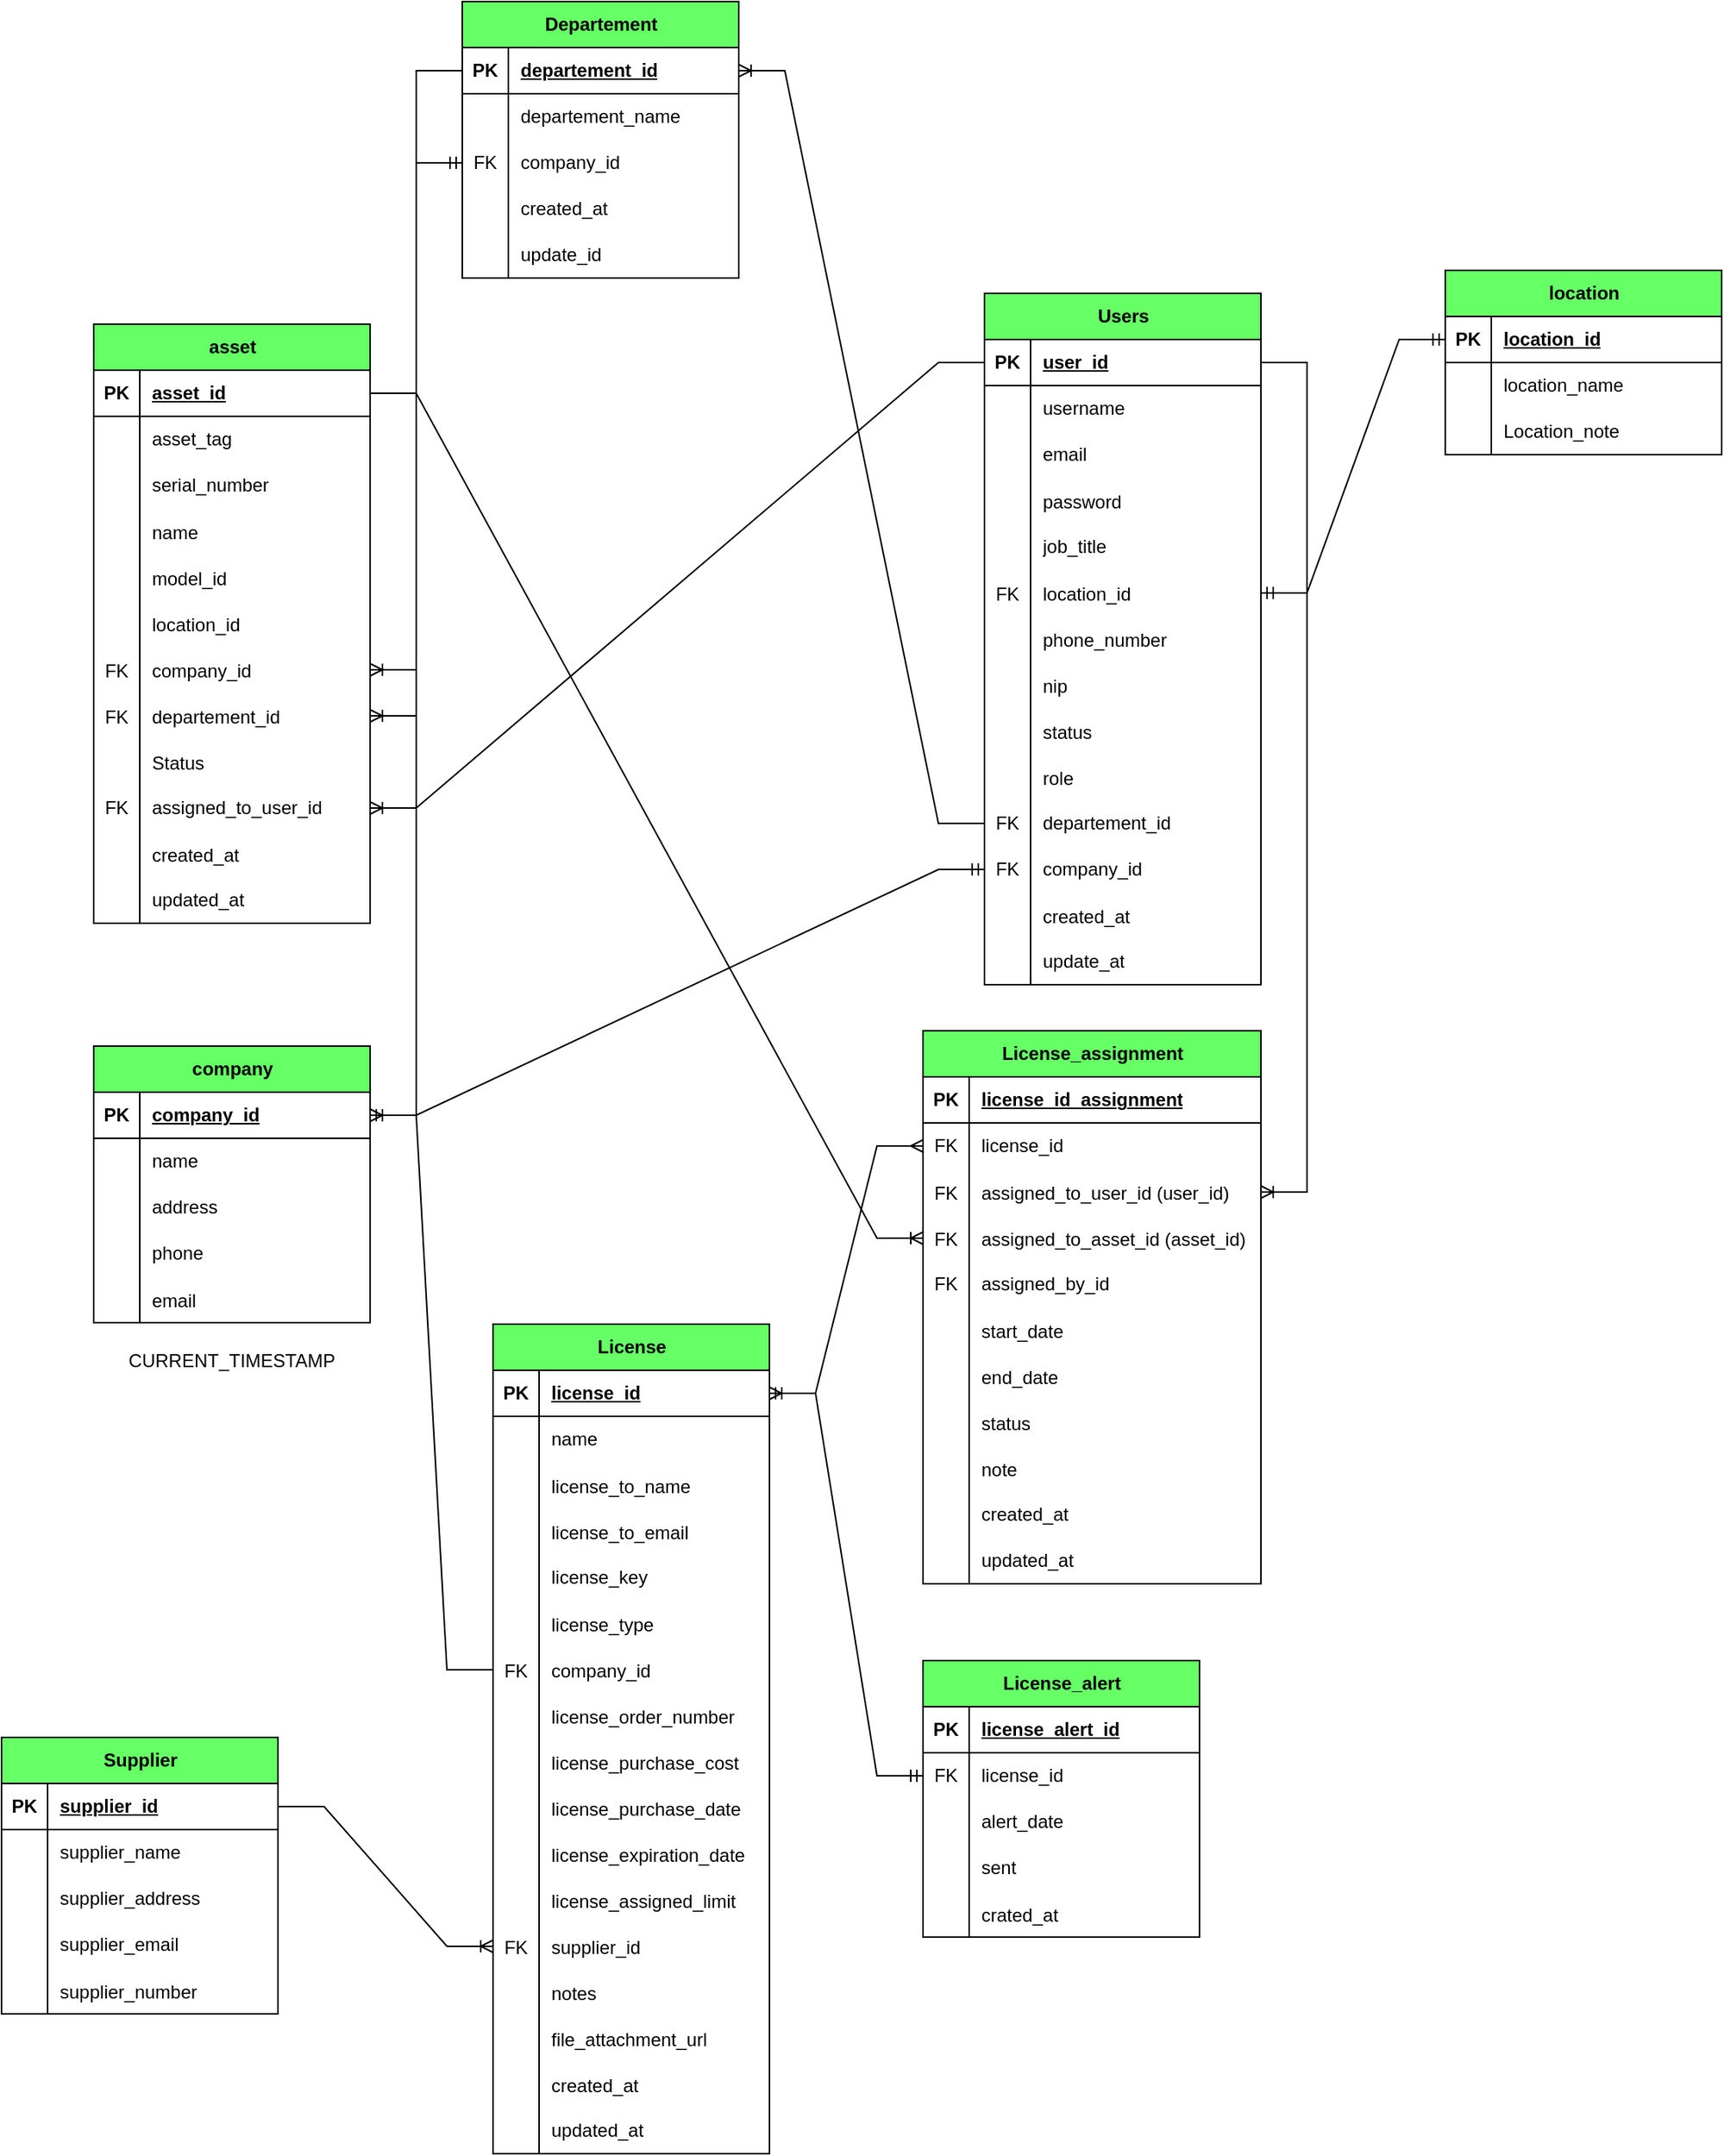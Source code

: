 <mxfile version="27.1.5">
  <diagram id="R2lEEEUBdFMjLlhIrx00" name="Page-1">
    <mxGraphModel dx="1143" dy="706" grid="1" gridSize="10" guides="1" tooltips="1" connect="1" arrows="1" fold="1" page="1" pageScale="1" pageWidth="850" pageHeight="1100" math="0" shadow="0" extFonts="Permanent Marker^https://fonts.googleapis.com/css?family=Permanent+Marker">
      <root>
        <mxCell id="0" />
        <mxCell id="1" parent="0" />
        <mxCell id="QF_fIQsxR5JbxdjZYrsK-1" value="Users" style="shape=table;startSize=30;container=1;collapsible=1;childLayout=tableLayout;fixedRows=1;rowLines=0;fontStyle=1;align=center;resizeLast=1;html=1;fillColor=#66FF66;" parent="1" vertex="1">
          <mxGeometry x="930" y="350" width="180" height="450" as="geometry" />
        </mxCell>
        <mxCell id="QF_fIQsxR5JbxdjZYrsK-2" value="" style="shape=tableRow;horizontal=0;startSize=0;swimlaneHead=0;swimlaneBody=0;fillColor=none;collapsible=0;dropTarget=0;points=[[0,0.5],[1,0.5]];portConstraint=eastwest;top=0;left=0;right=0;bottom=1;" parent="QF_fIQsxR5JbxdjZYrsK-1" vertex="1">
          <mxGeometry y="30" width="180" height="30" as="geometry" />
        </mxCell>
        <mxCell id="QF_fIQsxR5JbxdjZYrsK-3" value="PK" style="shape=partialRectangle;connectable=0;fillColor=none;top=0;left=0;bottom=0;right=0;fontStyle=1;overflow=hidden;whiteSpace=wrap;html=1;" parent="QF_fIQsxR5JbxdjZYrsK-2" vertex="1">
          <mxGeometry width="30" height="30" as="geometry">
            <mxRectangle width="30" height="30" as="alternateBounds" />
          </mxGeometry>
        </mxCell>
        <mxCell id="QF_fIQsxR5JbxdjZYrsK-4" value="user_id" style="shape=partialRectangle;connectable=0;fillColor=none;top=0;left=0;bottom=0;right=0;align=left;spacingLeft=6;fontStyle=5;overflow=hidden;whiteSpace=wrap;html=1;" parent="QF_fIQsxR5JbxdjZYrsK-2" vertex="1">
          <mxGeometry x="30" width="150" height="30" as="geometry">
            <mxRectangle width="150" height="30" as="alternateBounds" />
          </mxGeometry>
        </mxCell>
        <mxCell id="QF_fIQsxR5JbxdjZYrsK-5" value="" style="shape=tableRow;horizontal=0;startSize=0;swimlaneHead=0;swimlaneBody=0;fillColor=none;collapsible=0;dropTarget=0;points=[[0,0.5],[1,0.5]];portConstraint=eastwest;top=0;left=0;right=0;bottom=0;" parent="QF_fIQsxR5JbxdjZYrsK-1" vertex="1">
          <mxGeometry y="60" width="180" height="30" as="geometry" />
        </mxCell>
        <mxCell id="QF_fIQsxR5JbxdjZYrsK-6" value="" style="shape=partialRectangle;connectable=0;fillColor=none;top=0;left=0;bottom=0;right=0;editable=1;overflow=hidden;whiteSpace=wrap;html=1;" parent="QF_fIQsxR5JbxdjZYrsK-5" vertex="1">
          <mxGeometry width="30" height="30" as="geometry">
            <mxRectangle width="30" height="30" as="alternateBounds" />
          </mxGeometry>
        </mxCell>
        <mxCell id="QF_fIQsxR5JbxdjZYrsK-7" value="username" style="shape=partialRectangle;connectable=0;fillColor=none;top=0;left=0;bottom=0;right=0;align=left;spacingLeft=6;overflow=hidden;whiteSpace=wrap;html=1;" parent="QF_fIQsxR5JbxdjZYrsK-5" vertex="1">
          <mxGeometry x="30" width="150" height="30" as="geometry">
            <mxRectangle width="150" height="30" as="alternateBounds" />
          </mxGeometry>
        </mxCell>
        <mxCell id="QF_fIQsxR5JbxdjZYrsK-8" value="" style="shape=tableRow;horizontal=0;startSize=0;swimlaneHead=0;swimlaneBody=0;fillColor=none;collapsible=0;dropTarget=0;points=[[0,0.5],[1,0.5]];portConstraint=eastwest;top=0;left=0;right=0;bottom=0;" parent="QF_fIQsxR5JbxdjZYrsK-1" vertex="1">
          <mxGeometry y="90" width="180" height="30" as="geometry" />
        </mxCell>
        <mxCell id="QF_fIQsxR5JbxdjZYrsK-9" value="" style="shape=partialRectangle;connectable=0;fillColor=none;top=0;left=0;bottom=0;right=0;editable=1;overflow=hidden;whiteSpace=wrap;html=1;" parent="QF_fIQsxR5JbxdjZYrsK-8" vertex="1">
          <mxGeometry width="30" height="30" as="geometry">
            <mxRectangle width="30" height="30" as="alternateBounds" />
          </mxGeometry>
        </mxCell>
        <mxCell id="QF_fIQsxR5JbxdjZYrsK-10" value="email" style="shape=partialRectangle;connectable=0;fillColor=none;top=0;left=0;bottom=0;right=0;align=left;spacingLeft=6;overflow=hidden;whiteSpace=wrap;html=1;" parent="QF_fIQsxR5JbxdjZYrsK-8" vertex="1">
          <mxGeometry x="30" width="150" height="30" as="geometry">
            <mxRectangle width="150" height="30" as="alternateBounds" />
          </mxGeometry>
        </mxCell>
        <mxCell id="QF_fIQsxR5JbxdjZYrsK-245" value="" style="shape=tableRow;horizontal=0;startSize=0;swimlaneHead=0;swimlaneBody=0;fillColor=none;collapsible=0;dropTarget=0;points=[[0,0.5],[1,0.5]];portConstraint=eastwest;top=0;left=0;right=0;bottom=0;" parent="QF_fIQsxR5JbxdjZYrsK-1" vertex="1">
          <mxGeometry y="120" width="180" height="30" as="geometry" />
        </mxCell>
        <mxCell id="QF_fIQsxR5JbxdjZYrsK-246" value="" style="shape=partialRectangle;connectable=0;fillColor=none;top=0;left=0;bottom=0;right=0;editable=1;overflow=hidden;" parent="QF_fIQsxR5JbxdjZYrsK-245" vertex="1">
          <mxGeometry width="30" height="30" as="geometry">
            <mxRectangle width="30" height="30" as="alternateBounds" />
          </mxGeometry>
        </mxCell>
        <mxCell id="QF_fIQsxR5JbxdjZYrsK-247" value="password" style="shape=partialRectangle;connectable=0;fillColor=none;top=0;left=0;bottom=0;right=0;align=left;spacingLeft=6;overflow=hidden;" parent="QF_fIQsxR5JbxdjZYrsK-245" vertex="1">
          <mxGeometry x="30" width="150" height="30" as="geometry">
            <mxRectangle width="150" height="30" as="alternateBounds" />
          </mxGeometry>
        </mxCell>
        <mxCell id="QF_fIQsxR5JbxdjZYrsK-11" value="" style="shape=tableRow;horizontal=0;startSize=0;swimlaneHead=0;swimlaneBody=0;fillColor=none;collapsible=0;dropTarget=0;points=[[0,0.5],[1,0.5]];portConstraint=eastwest;top=0;left=0;right=0;bottom=0;" parent="QF_fIQsxR5JbxdjZYrsK-1" vertex="1">
          <mxGeometry y="150" width="180" height="30" as="geometry" />
        </mxCell>
        <mxCell id="QF_fIQsxR5JbxdjZYrsK-12" value="" style="shape=partialRectangle;connectable=0;fillColor=none;top=0;left=0;bottom=0;right=0;editable=1;overflow=hidden;whiteSpace=wrap;html=1;" parent="QF_fIQsxR5JbxdjZYrsK-11" vertex="1">
          <mxGeometry width="30" height="30" as="geometry">
            <mxRectangle width="30" height="30" as="alternateBounds" />
          </mxGeometry>
        </mxCell>
        <mxCell id="QF_fIQsxR5JbxdjZYrsK-13" value="job_title" style="shape=partialRectangle;connectable=0;fillColor=none;top=0;left=0;bottom=0;right=0;align=left;spacingLeft=6;overflow=hidden;whiteSpace=wrap;html=1;" parent="QF_fIQsxR5JbxdjZYrsK-11" vertex="1">
          <mxGeometry x="30" width="150" height="30" as="geometry">
            <mxRectangle width="150" height="30" as="alternateBounds" />
          </mxGeometry>
        </mxCell>
        <mxCell id="QF_fIQsxR5JbxdjZYrsK-27" value="" style="shape=tableRow;horizontal=0;startSize=0;swimlaneHead=0;swimlaneBody=0;fillColor=none;collapsible=0;dropTarget=0;points=[[0,0.5],[1,0.5]];portConstraint=eastwest;top=0;left=0;right=0;bottom=0;" parent="QF_fIQsxR5JbxdjZYrsK-1" vertex="1">
          <mxGeometry y="180" width="180" height="30" as="geometry" />
        </mxCell>
        <mxCell id="QF_fIQsxR5JbxdjZYrsK-28" value="FK" style="shape=partialRectangle;connectable=0;fillColor=none;top=0;left=0;bottom=0;right=0;editable=1;overflow=hidden;" parent="QF_fIQsxR5JbxdjZYrsK-27" vertex="1">
          <mxGeometry width="30" height="30" as="geometry">
            <mxRectangle width="30" height="30" as="alternateBounds" />
          </mxGeometry>
        </mxCell>
        <mxCell id="QF_fIQsxR5JbxdjZYrsK-29" value="location_id" style="shape=partialRectangle;connectable=0;fillColor=none;top=0;left=0;bottom=0;right=0;align=left;spacingLeft=6;overflow=hidden;" parent="QF_fIQsxR5JbxdjZYrsK-27" vertex="1">
          <mxGeometry x="30" width="150" height="30" as="geometry">
            <mxRectangle width="150" height="30" as="alternateBounds" />
          </mxGeometry>
        </mxCell>
        <mxCell id="QF_fIQsxR5JbxdjZYrsK-30" value="" style="shape=tableRow;horizontal=0;startSize=0;swimlaneHead=0;swimlaneBody=0;fillColor=none;collapsible=0;dropTarget=0;points=[[0,0.5],[1,0.5]];portConstraint=eastwest;top=0;left=0;right=0;bottom=0;" parent="QF_fIQsxR5JbxdjZYrsK-1" vertex="1">
          <mxGeometry y="210" width="180" height="30" as="geometry" />
        </mxCell>
        <mxCell id="QF_fIQsxR5JbxdjZYrsK-31" value="" style="shape=partialRectangle;connectable=0;fillColor=none;top=0;left=0;bottom=0;right=0;editable=1;overflow=hidden;" parent="QF_fIQsxR5JbxdjZYrsK-30" vertex="1">
          <mxGeometry width="30" height="30" as="geometry">
            <mxRectangle width="30" height="30" as="alternateBounds" />
          </mxGeometry>
        </mxCell>
        <mxCell id="QF_fIQsxR5JbxdjZYrsK-32" value="phone_number" style="shape=partialRectangle;connectable=0;fillColor=none;top=0;left=0;bottom=0;right=0;align=left;spacingLeft=6;overflow=hidden;" parent="QF_fIQsxR5JbxdjZYrsK-30" vertex="1">
          <mxGeometry x="30" width="150" height="30" as="geometry">
            <mxRectangle width="150" height="30" as="alternateBounds" />
          </mxGeometry>
        </mxCell>
        <mxCell id="QF_fIQsxR5JbxdjZYrsK-36" value="" style="shape=tableRow;horizontal=0;startSize=0;swimlaneHead=0;swimlaneBody=0;fillColor=none;collapsible=0;dropTarget=0;points=[[0,0.5],[1,0.5]];portConstraint=eastwest;top=0;left=0;right=0;bottom=0;" parent="QF_fIQsxR5JbxdjZYrsK-1" vertex="1">
          <mxGeometry y="240" width="180" height="30" as="geometry" />
        </mxCell>
        <mxCell id="QF_fIQsxR5JbxdjZYrsK-37" value="" style="shape=partialRectangle;connectable=0;fillColor=none;top=0;left=0;bottom=0;right=0;editable=1;overflow=hidden;" parent="QF_fIQsxR5JbxdjZYrsK-36" vertex="1">
          <mxGeometry width="30" height="30" as="geometry">
            <mxRectangle width="30" height="30" as="alternateBounds" />
          </mxGeometry>
        </mxCell>
        <mxCell id="QF_fIQsxR5JbxdjZYrsK-38" value="nip" style="shape=partialRectangle;connectable=0;fillColor=none;top=0;left=0;bottom=0;right=0;align=left;spacingLeft=6;overflow=hidden;" parent="QF_fIQsxR5JbxdjZYrsK-36" vertex="1">
          <mxGeometry x="30" width="150" height="30" as="geometry">
            <mxRectangle width="150" height="30" as="alternateBounds" />
          </mxGeometry>
        </mxCell>
        <mxCell id="QF_fIQsxR5JbxdjZYrsK-39" value="" style="shape=tableRow;horizontal=0;startSize=0;swimlaneHead=0;swimlaneBody=0;fillColor=none;collapsible=0;dropTarget=0;points=[[0,0.5],[1,0.5]];portConstraint=eastwest;top=0;left=0;right=0;bottom=0;" parent="QF_fIQsxR5JbxdjZYrsK-1" vertex="1">
          <mxGeometry y="270" width="180" height="30" as="geometry" />
        </mxCell>
        <mxCell id="QF_fIQsxR5JbxdjZYrsK-40" value="" style="shape=partialRectangle;connectable=0;fillColor=none;top=0;left=0;bottom=0;right=0;editable=1;overflow=hidden;" parent="QF_fIQsxR5JbxdjZYrsK-39" vertex="1">
          <mxGeometry width="30" height="30" as="geometry">
            <mxRectangle width="30" height="30" as="alternateBounds" />
          </mxGeometry>
        </mxCell>
        <mxCell id="QF_fIQsxR5JbxdjZYrsK-41" value="status" style="shape=partialRectangle;connectable=0;fillColor=none;top=0;left=0;bottom=0;right=0;align=left;spacingLeft=6;overflow=hidden;" parent="QF_fIQsxR5JbxdjZYrsK-39" vertex="1">
          <mxGeometry x="30" width="150" height="30" as="geometry">
            <mxRectangle width="150" height="30" as="alternateBounds" />
          </mxGeometry>
        </mxCell>
        <mxCell id="QF_fIQsxR5JbxdjZYrsK-43" value="" style="shape=tableRow;horizontal=0;startSize=0;swimlaneHead=0;swimlaneBody=0;fillColor=none;collapsible=0;dropTarget=0;points=[[0,0.5],[1,0.5]];portConstraint=eastwest;top=0;left=0;right=0;bottom=0;" parent="QF_fIQsxR5JbxdjZYrsK-1" vertex="1">
          <mxGeometry y="300" width="180" height="30" as="geometry" />
        </mxCell>
        <mxCell id="QF_fIQsxR5JbxdjZYrsK-44" value="" style="shape=partialRectangle;connectable=0;fillColor=none;top=0;left=0;bottom=0;right=0;editable=1;overflow=hidden;" parent="QF_fIQsxR5JbxdjZYrsK-43" vertex="1">
          <mxGeometry width="30" height="30" as="geometry">
            <mxRectangle width="30" height="30" as="alternateBounds" />
          </mxGeometry>
        </mxCell>
        <mxCell id="QF_fIQsxR5JbxdjZYrsK-45" value="role" style="shape=partialRectangle;connectable=0;fillColor=none;top=0;left=0;bottom=0;right=0;align=left;spacingLeft=6;overflow=hidden;" parent="QF_fIQsxR5JbxdjZYrsK-43" vertex="1">
          <mxGeometry x="30" width="150" height="30" as="geometry">
            <mxRectangle width="150" height="30" as="alternateBounds" />
          </mxGeometry>
        </mxCell>
        <mxCell id="QF_fIQsxR5JbxdjZYrsK-50" value="" style="shape=tableRow;horizontal=0;startSize=0;swimlaneHead=0;swimlaneBody=0;fillColor=none;collapsible=0;dropTarget=0;points=[[0,0.5],[1,0.5]];portConstraint=eastwest;top=0;left=0;right=0;bottom=0;" parent="QF_fIQsxR5JbxdjZYrsK-1" vertex="1">
          <mxGeometry y="330" width="180" height="30" as="geometry" />
        </mxCell>
        <mxCell id="QF_fIQsxR5JbxdjZYrsK-51" value="FK" style="shape=partialRectangle;connectable=0;fillColor=none;top=0;left=0;bottom=0;right=0;fontStyle=0;overflow=hidden;whiteSpace=wrap;html=1;" parent="QF_fIQsxR5JbxdjZYrsK-50" vertex="1">
          <mxGeometry width="30" height="30" as="geometry">
            <mxRectangle width="30" height="30" as="alternateBounds" />
          </mxGeometry>
        </mxCell>
        <mxCell id="QF_fIQsxR5JbxdjZYrsK-52" value="departement_id" style="shape=partialRectangle;connectable=0;fillColor=none;top=0;left=0;bottom=0;right=0;align=left;spacingLeft=6;fontStyle=0;overflow=hidden;whiteSpace=wrap;html=1;" parent="QF_fIQsxR5JbxdjZYrsK-50" vertex="1">
          <mxGeometry x="30" width="150" height="30" as="geometry">
            <mxRectangle width="150" height="30" as="alternateBounds" />
          </mxGeometry>
        </mxCell>
        <mxCell id="QF_fIQsxR5JbxdjZYrsK-53" value="" style="shape=tableRow;horizontal=0;startSize=0;swimlaneHead=0;swimlaneBody=0;fillColor=none;collapsible=0;dropTarget=0;points=[[0,0.5],[1,0.5]];portConstraint=eastwest;top=0;left=0;right=0;bottom=0;" parent="QF_fIQsxR5JbxdjZYrsK-1" vertex="1">
          <mxGeometry y="360" width="180" height="30" as="geometry" />
        </mxCell>
        <mxCell id="QF_fIQsxR5JbxdjZYrsK-54" value="FK" style="shape=partialRectangle;connectable=0;fillColor=none;top=0;left=0;bottom=0;right=0;fontStyle=0;overflow=hidden;whiteSpace=wrap;html=1;" parent="QF_fIQsxR5JbxdjZYrsK-53" vertex="1">
          <mxGeometry width="30" height="30" as="geometry">
            <mxRectangle width="30" height="30" as="alternateBounds" />
          </mxGeometry>
        </mxCell>
        <mxCell id="QF_fIQsxR5JbxdjZYrsK-55" value="company_id" style="shape=partialRectangle;connectable=0;fillColor=none;top=0;left=0;bottom=0;right=0;align=left;spacingLeft=6;fontStyle=0;overflow=hidden;whiteSpace=wrap;html=1;" parent="QF_fIQsxR5JbxdjZYrsK-53" vertex="1">
          <mxGeometry x="30" width="150" height="30" as="geometry">
            <mxRectangle width="150" height="30" as="alternateBounds" />
          </mxGeometry>
        </mxCell>
        <mxCell id="QF_fIQsxR5JbxdjZYrsK-33" value="" style="shape=tableRow;horizontal=0;startSize=0;swimlaneHead=0;swimlaneBody=0;fillColor=none;collapsible=0;dropTarget=0;points=[[0,0.5],[1,0.5]];portConstraint=eastwest;top=0;left=0;right=0;bottom=0;" parent="QF_fIQsxR5JbxdjZYrsK-1" vertex="1">
          <mxGeometry y="390" width="180" height="30" as="geometry" />
        </mxCell>
        <mxCell id="QF_fIQsxR5JbxdjZYrsK-34" value="" style="shape=partialRectangle;connectable=0;fillColor=none;top=0;left=0;bottom=0;right=0;editable=1;overflow=hidden;" parent="QF_fIQsxR5JbxdjZYrsK-33" vertex="1">
          <mxGeometry width="30" height="30" as="geometry">
            <mxRectangle width="30" height="30" as="alternateBounds" />
          </mxGeometry>
        </mxCell>
        <mxCell id="QF_fIQsxR5JbxdjZYrsK-35" value="created_at" style="shape=partialRectangle;connectable=0;fillColor=none;top=0;left=0;bottom=0;right=0;align=left;spacingLeft=6;overflow=hidden;" parent="QF_fIQsxR5JbxdjZYrsK-33" vertex="1">
          <mxGeometry x="30" width="150" height="30" as="geometry">
            <mxRectangle width="150" height="30" as="alternateBounds" />
          </mxGeometry>
        </mxCell>
        <mxCell id="QF_fIQsxR5JbxdjZYrsK-21" value="" style="shape=tableRow;horizontal=0;startSize=0;swimlaneHead=0;swimlaneBody=0;fillColor=none;collapsible=0;dropTarget=0;points=[[0,0.5],[1,0.5]];portConstraint=eastwest;top=0;left=0;right=0;bottom=0;" parent="QF_fIQsxR5JbxdjZYrsK-1" vertex="1">
          <mxGeometry y="420" width="180" height="30" as="geometry" />
        </mxCell>
        <mxCell id="QF_fIQsxR5JbxdjZYrsK-22" value="" style="shape=partialRectangle;connectable=0;fillColor=none;top=0;left=0;bottom=0;right=0;fontStyle=0;overflow=hidden;whiteSpace=wrap;html=1;" parent="QF_fIQsxR5JbxdjZYrsK-21" vertex="1">
          <mxGeometry width="30" height="30" as="geometry">
            <mxRectangle width="30" height="30" as="alternateBounds" />
          </mxGeometry>
        </mxCell>
        <mxCell id="QF_fIQsxR5JbxdjZYrsK-23" value="update_at" style="shape=partialRectangle;connectable=0;fillColor=none;top=0;left=0;bottom=0;right=0;align=left;spacingLeft=6;fontStyle=0;overflow=hidden;whiteSpace=wrap;html=1;" parent="QF_fIQsxR5JbxdjZYrsK-21" vertex="1">
          <mxGeometry x="30" width="150" height="30" as="geometry">
            <mxRectangle width="150" height="30" as="alternateBounds" />
          </mxGeometry>
        </mxCell>
        <mxCell id="QF_fIQsxR5JbxdjZYrsK-56" value="Departement" style="shape=table;startSize=30;container=1;collapsible=1;childLayout=tableLayout;fixedRows=1;rowLines=0;fontStyle=1;align=center;resizeLast=1;html=1;fillColor=#66FF66;" parent="1" vertex="1">
          <mxGeometry x="590" y="160" width="180" height="180" as="geometry" />
        </mxCell>
        <mxCell id="QF_fIQsxR5JbxdjZYrsK-57" value="" style="shape=tableRow;horizontal=0;startSize=0;swimlaneHead=0;swimlaneBody=0;fillColor=none;collapsible=0;dropTarget=0;points=[[0,0.5],[1,0.5]];portConstraint=eastwest;top=0;left=0;right=0;bottom=1;" parent="QF_fIQsxR5JbxdjZYrsK-56" vertex="1">
          <mxGeometry y="30" width="180" height="30" as="geometry" />
        </mxCell>
        <mxCell id="QF_fIQsxR5JbxdjZYrsK-58" value="PK" style="shape=partialRectangle;connectable=0;fillColor=none;top=0;left=0;bottom=0;right=0;fontStyle=1;overflow=hidden;whiteSpace=wrap;html=1;" parent="QF_fIQsxR5JbxdjZYrsK-57" vertex="1">
          <mxGeometry width="30" height="30" as="geometry">
            <mxRectangle width="30" height="30" as="alternateBounds" />
          </mxGeometry>
        </mxCell>
        <mxCell id="QF_fIQsxR5JbxdjZYrsK-59" value="departement_id" style="shape=partialRectangle;connectable=0;fillColor=none;top=0;left=0;bottom=0;right=0;align=left;spacingLeft=6;fontStyle=5;overflow=hidden;whiteSpace=wrap;html=1;" parent="QF_fIQsxR5JbxdjZYrsK-57" vertex="1">
          <mxGeometry x="30" width="150" height="30" as="geometry">
            <mxRectangle width="150" height="30" as="alternateBounds" />
          </mxGeometry>
        </mxCell>
        <mxCell id="QF_fIQsxR5JbxdjZYrsK-60" value="" style="shape=tableRow;horizontal=0;startSize=0;swimlaneHead=0;swimlaneBody=0;fillColor=none;collapsible=0;dropTarget=0;points=[[0,0.5],[1,0.5]];portConstraint=eastwest;top=0;left=0;right=0;bottom=0;" parent="QF_fIQsxR5JbxdjZYrsK-56" vertex="1">
          <mxGeometry y="60" width="180" height="30" as="geometry" />
        </mxCell>
        <mxCell id="QF_fIQsxR5JbxdjZYrsK-61" value="" style="shape=partialRectangle;connectable=0;fillColor=none;top=0;left=0;bottom=0;right=0;editable=1;overflow=hidden;whiteSpace=wrap;html=1;" parent="QF_fIQsxR5JbxdjZYrsK-60" vertex="1">
          <mxGeometry width="30" height="30" as="geometry">
            <mxRectangle width="30" height="30" as="alternateBounds" />
          </mxGeometry>
        </mxCell>
        <mxCell id="QF_fIQsxR5JbxdjZYrsK-62" value="departement_name" style="shape=partialRectangle;connectable=0;fillColor=none;top=0;left=0;bottom=0;right=0;align=left;spacingLeft=6;overflow=hidden;whiteSpace=wrap;html=1;" parent="QF_fIQsxR5JbxdjZYrsK-60" vertex="1">
          <mxGeometry x="30" width="150" height="30" as="geometry">
            <mxRectangle width="150" height="30" as="alternateBounds" />
          </mxGeometry>
        </mxCell>
        <mxCell id="QF_fIQsxR5JbxdjZYrsK-69" value="" style="shape=tableRow;horizontal=0;startSize=0;swimlaneHead=0;swimlaneBody=0;fillColor=none;collapsible=0;dropTarget=0;points=[[0,0.5],[1,0.5]];portConstraint=eastwest;top=0;left=0;right=0;bottom=0;" parent="QF_fIQsxR5JbxdjZYrsK-56" vertex="1">
          <mxGeometry y="90" width="180" height="30" as="geometry" />
        </mxCell>
        <mxCell id="QF_fIQsxR5JbxdjZYrsK-70" value="FK" style="shape=partialRectangle;connectable=0;fillColor=none;top=0;left=0;bottom=0;right=0;fontStyle=0;overflow=hidden;whiteSpace=wrap;html=1;" parent="QF_fIQsxR5JbxdjZYrsK-69" vertex="1">
          <mxGeometry width="30" height="30" as="geometry">
            <mxRectangle width="30" height="30" as="alternateBounds" />
          </mxGeometry>
        </mxCell>
        <mxCell id="QF_fIQsxR5JbxdjZYrsK-71" value="company_id" style="shape=partialRectangle;connectable=0;fillColor=none;top=0;left=0;bottom=0;right=0;align=left;spacingLeft=6;fontStyle=0;overflow=hidden;whiteSpace=wrap;html=1;" parent="QF_fIQsxR5JbxdjZYrsK-69" vertex="1">
          <mxGeometry x="30" width="150" height="30" as="geometry">
            <mxRectangle width="150" height="30" as="alternateBounds" />
          </mxGeometry>
        </mxCell>
        <mxCell id="QF_fIQsxR5JbxdjZYrsK-63" value="" style="shape=tableRow;horizontal=0;startSize=0;swimlaneHead=0;swimlaneBody=0;fillColor=none;collapsible=0;dropTarget=0;points=[[0,0.5],[1,0.5]];portConstraint=eastwest;top=0;left=0;right=0;bottom=0;" parent="QF_fIQsxR5JbxdjZYrsK-56" vertex="1">
          <mxGeometry y="120" width="180" height="30" as="geometry" />
        </mxCell>
        <mxCell id="QF_fIQsxR5JbxdjZYrsK-64" value="" style="shape=partialRectangle;connectable=0;fillColor=none;top=0;left=0;bottom=0;right=0;editable=1;overflow=hidden;whiteSpace=wrap;html=1;" parent="QF_fIQsxR5JbxdjZYrsK-63" vertex="1">
          <mxGeometry width="30" height="30" as="geometry">
            <mxRectangle width="30" height="30" as="alternateBounds" />
          </mxGeometry>
        </mxCell>
        <mxCell id="QF_fIQsxR5JbxdjZYrsK-65" value="created_at" style="shape=partialRectangle;connectable=0;fillColor=none;top=0;left=0;bottom=0;right=0;align=left;spacingLeft=6;overflow=hidden;whiteSpace=wrap;html=1;" parent="QF_fIQsxR5JbxdjZYrsK-63" vertex="1">
          <mxGeometry x="30" width="150" height="30" as="geometry">
            <mxRectangle width="150" height="30" as="alternateBounds" />
          </mxGeometry>
        </mxCell>
        <mxCell id="QF_fIQsxR5JbxdjZYrsK-66" value="" style="shape=tableRow;horizontal=0;startSize=0;swimlaneHead=0;swimlaneBody=0;fillColor=none;collapsible=0;dropTarget=0;points=[[0,0.5],[1,0.5]];portConstraint=eastwest;top=0;left=0;right=0;bottom=0;" parent="QF_fIQsxR5JbxdjZYrsK-56" vertex="1">
          <mxGeometry y="150" width="180" height="30" as="geometry" />
        </mxCell>
        <mxCell id="QF_fIQsxR5JbxdjZYrsK-67" value="" style="shape=partialRectangle;connectable=0;fillColor=none;top=0;left=0;bottom=0;right=0;editable=1;overflow=hidden;whiteSpace=wrap;html=1;" parent="QF_fIQsxR5JbxdjZYrsK-66" vertex="1">
          <mxGeometry width="30" height="30" as="geometry">
            <mxRectangle width="30" height="30" as="alternateBounds" />
          </mxGeometry>
        </mxCell>
        <mxCell id="QF_fIQsxR5JbxdjZYrsK-68" value="update_id" style="shape=partialRectangle;connectable=0;fillColor=none;top=0;left=0;bottom=0;right=0;align=left;spacingLeft=6;overflow=hidden;whiteSpace=wrap;html=1;" parent="QF_fIQsxR5JbxdjZYrsK-66" vertex="1">
          <mxGeometry x="30" width="150" height="30" as="geometry">
            <mxRectangle width="150" height="30" as="alternateBounds" />
          </mxGeometry>
        </mxCell>
        <mxCell id="QF_fIQsxR5JbxdjZYrsK-72" value="company" style="shape=table;startSize=30;container=1;collapsible=1;childLayout=tableLayout;fixedRows=1;rowLines=0;fontStyle=1;align=center;resizeLast=1;html=1;fillColor=#66FF66;" parent="1" vertex="1">
          <mxGeometry x="350" y="840" width="180" height="180" as="geometry" />
        </mxCell>
        <mxCell id="QF_fIQsxR5JbxdjZYrsK-73" value="" style="shape=tableRow;horizontal=0;startSize=0;swimlaneHead=0;swimlaneBody=0;fillColor=none;collapsible=0;dropTarget=0;points=[[0,0.5],[1,0.5]];portConstraint=eastwest;top=0;left=0;right=0;bottom=1;" parent="QF_fIQsxR5JbxdjZYrsK-72" vertex="1">
          <mxGeometry y="30" width="180" height="30" as="geometry" />
        </mxCell>
        <mxCell id="QF_fIQsxR5JbxdjZYrsK-74" value="PK" style="shape=partialRectangle;connectable=0;fillColor=none;top=0;left=0;bottom=0;right=0;fontStyle=1;overflow=hidden;whiteSpace=wrap;html=1;" parent="QF_fIQsxR5JbxdjZYrsK-73" vertex="1">
          <mxGeometry width="30" height="30" as="geometry">
            <mxRectangle width="30" height="30" as="alternateBounds" />
          </mxGeometry>
        </mxCell>
        <mxCell id="QF_fIQsxR5JbxdjZYrsK-75" value="company_id" style="shape=partialRectangle;connectable=0;fillColor=none;top=0;left=0;bottom=0;right=0;align=left;spacingLeft=6;fontStyle=5;overflow=hidden;whiteSpace=wrap;html=1;" parent="QF_fIQsxR5JbxdjZYrsK-73" vertex="1">
          <mxGeometry x="30" width="150" height="30" as="geometry">
            <mxRectangle width="150" height="30" as="alternateBounds" />
          </mxGeometry>
        </mxCell>
        <mxCell id="QF_fIQsxR5JbxdjZYrsK-76" value="" style="shape=tableRow;horizontal=0;startSize=0;swimlaneHead=0;swimlaneBody=0;fillColor=none;collapsible=0;dropTarget=0;points=[[0,0.5],[1,0.5]];portConstraint=eastwest;top=0;left=0;right=0;bottom=0;" parent="QF_fIQsxR5JbxdjZYrsK-72" vertex="1">
          <mxGeometry y="60" width="180" height="30" as="geometry" />
        </mxCell>
        <mxCell id="QF_fIQsxR5JbxdjZYrsK-77" value="" style="shape=partialRectangle;connectable=0;fillColor=none;top=0;left=0;bottom=0;right=0;editable=1;overflow=hidden;whiteSpace=wrap;html=1;" parent="QF_fIQsxR5JbxdjZYrsK-76" vertex="1">
          <mxGeometry width="30" height="30" as="geometry">
            <mxRectangle width="30" height="30" as="alternateBounds" />
          </mxGeometry>
        </mxCell>
        <mxCell id="QF_fIQsxR5JbxdjZYrsK-78" value="name" style="shape=partialRectangle;connectable=0;fillColor=none;top=0;left=0;bottom=0;right=0;align=left;spacingLeft=6;overflow=hidden;whiteSpace=wrap;html=1;" parent="QF_fIQsxR5JbxdjZYrsK-76" vertex="1">
          <mxGeometry x="30" width="150" height="30" as="geometry">
            <mxRectangle width="150" height="30" as="alternateBounds" />
          </mxGeometry>
        </mxCell>
        <mxCell id="QF_fIQsxR5JbxdjZYrsK-79" value="" style="shape=tableRow;horizontal=0;startSize=0;swimlaneHead=0;swimlaneBody=0;fillColor=none;collapsible=0;dropTarget=0;points=[[0,0.5],[1,0.5]];portConstraint=eastwest;top=0;left=0;right=0;bottom=0;" parent="QF_fIQsxR5JbxdjZYrsK-72" vertex="1">
          <mxGeometry y="90" width="180" height="30" as="geometry" />
        </mxCell>
        <mxCell id="QF_fIQsxR5JbxdjZYrsK-80" value="" style="shape=partialRectangle;connectable=0;fillColor=none;top=0;left=0;bottom=0;right=0;editable=1;overflow=hidden;whiteSpace=wrap;html=1;" parent="QF_fIQsxR5JbxdjZYrsK-79" vertex="1">
          <mxGeometry width="30" height="30" as="geometry">
            <mxRectangle width="30" height="30" as="alternateBounds" />
          </mxGeometry>
        </mxCell>
        <mxCell id="QF_fIQsxR5JbxdjZYrsK-81" value="address" style="shape=partialRectangle;connectable=0;fillColor=none;top=0;left=0;bottom=0;right=0;align=left;spacingLeft=6;overflow=hidden;whiteSpace=wrap;html=1;" parent="QF_fIQsxR5JbxdjZYrsK-79" vertex="1">
          <mxGeometry x="30" width="150" height="30" as="geometry">
            <mxRectangle width="150" height="30" as="alternateBounds" />
          </mxGeometry>
        </mxCell>
        <mxCell id="QF_fIQsxR5JbxdjZYrsK-82" value="" style="shape=tableRow;horizontal=0;startSize=0;swimlaneHead=0;swimlaneBody=0;fillColor=none;collapsible=0;dropTarget=0;points=[[0,0.5],[1,0.5]];portConstraint=eastwest;top=0;left=0;right=0;bottom=0;" parent="QF_fIQsxR5JbxdjZYrsK-72" vertex="1">
          <mxGeometry y="120" width="180" height="30" as="geometry" />
        </mxCell>
        <mxCell id="QF_fIQsxR5JbxdjZYrsK-83" value="" style="shape=partialRectangle;connectable=0;fillColor=none;top=0;left=0;bottom=0;right=0;editable=1;overflow=hidden;whiteSpace=wrap;html=1;" parent="QF_fIQsxR5JbxdjZYrsK-82" vertex="1">
          <mxGeometry width="30" height="30" as="geometry">
            <mxRectangle width="30" height="30" as="alternateBounds" />
          </mxGeometry>
        </mxCell>
        <mxCell id="QF_fIQsxR5JbxdjZYrsK-84" value="phone" style="shape=partialRectangle;connectable=0;fillColor=none;top=0;left=0;bottom=0;right=0;align=left;spacingLeft=6;overflow=hidden;whiteSpace=wrap;html=1;" parent="QF_fIQsxR5JbxdjZYrsK-82" vertex="1">
          <mxGeometry x="30" width="150" height="30" as="geometry">
            <mxRectangle width="150" height="30" as="alternateBounds" />
          </mxGeometry>
        </mxCell>
        <mxCell id="QF_fIQsxR5JbxdjZYrsK-85" value="" style="shape=tableRow;horizontal=0;startSize=0;swimlaneHead=0;swimlaneBody=0;fillColor=none;collapsible=0;dropTarget=0;points=[[0,0.5],[1,0.5]];portConstraint=eastwest;top=0;left=0;right=0;bottom=0;" parent="QF_fIQsxR5JbxdjZYrsK-72" vertex="1">
          <mxGeometry y="150" width="180" height="30" as="geometry" />
        </mxCell>
        <mxCell id="QF_fIQsxR5JbxdjZYrsK-86" value="" style="shape=partialRectangle;connectable=0;fillColor=none;top=0;left=0;bottom=0;right=0;editable=1;overflow=hidden;" parent="QF_fIQsxR5JbxdjZYrsK-85" vertex="1">
          <mxGeometry width="30" height="30" as="geometry">
            <mxRectangle width="30" height="30" as="alternateBounds" />
          </mxGeometry>
        </mxCell>
        <mxCell id="QF_fIQsxR5JbxdjZYrsK-87" value="email" style="shape=partialRectangle;connectable=0;fillColor=none;top=0;left=0;bottom=0;right=0;align=left;spacingLeft=6;overflow=hidden;" parent="QF_fIQsxR5JbxdjZYrsK-85" vertex="1">
          <mxGeometry x="30" width="150" height="30" as="geometry">
            <mxRectangle width="150" height="30" as="alternateBounds" />
          </mxGeometry>
        </mxCell>
        <mxCell id="QF_fIQsxR5JbxdjZYrsK-88" value="asset" style="shape=table;startSize=30;container=1;collapsible=1;childLayout=tableLayout;fixedRows=1;rowLines=0;fontStyle=1;align=center;resizeLast=1;html=1;fillColor=#66FF66;" parent="1" vertex="1">
          <mxGeometry x="350" y="370" width="180" height="390" as="geometry" />
        </mxCell>
        <mxCell id="QF_fIQsxR5JbxdjZYrsK-89" value="" style="shape=tableRow;horizontal=0;startSize=0;swimlaneHead=0;swimlaneBody=0;fillColor=none;collapsible=0;dropTarget=0;points=[[0,0.5],[1,0.5]];portConstraint=eastwest;top=0;left=0;right=0;bottom=1;" parent="QF_fIQsxR5JbxdjZYrsK-88" vertex="1">
          <mxGeometry y="30" width="180" height="30" as="geometry" />
        </mxCell>
        <mxCell id="QF_fIQsxR5JbxdjZYrsK-90" value="PK" style="shape=partialRectangle;connectable=0;fillColor=none;top=0;left=0;bottom=0;right=0;fontStyle=1;overflow=hidden;whiteSpace=wrap;html=1;" parent="QF_fIQsxR5JbxdjZYrsK-89" vertex="1">
          <mxGeometry width="30" height="30" as="geometry">
            <mxRectangle width="30" height="30" as="alternateBounds" />
          </mxGeometry>
        </mxCell>
        <mxCell id="QF_fIQsxR5JbxdjZYrsK-91" value="asset_id" style="shape=partialRectangle;connectable=0;fillColor=none;top=0;left=0;bottom=0;right=0;align=left;spacingLeft=6;fontStyle=5;overflow=hidden;whiteSpace=wrap;html=1;" parent="QF_fIQsxR5JbxdjZYrsK-89" vertex="1">
          <mxGeometry x="30" width="150" height="30" as="geometry">
            <mxRectangle width="150" height="30" as="alternateBounds" />
          </mxGeometry>
        </mxCell>
        <mxCell id="QF_fIQsxR5JbxdjZYrsK-92" value="" style="shape=tableRow;horizontal=0;startSize=0;swimlaneHead=0;swimlaneBody=0;fillColor=none;collapsible=0;dropTarget=0;points=[[0,0.5],[1,0.5]];portConstraint=eastwest;top=0;left=0;right=0;bottom=0;" parent="QF_fIQsxR5JbxdjZYrsK-88" vertex="1">
          <mxGeometry y="60" width="180" height="30" as="geometry" />
        </mxCell>
        <mxCell id="QF_fIQsxR5JbxdjZYrsK-93" value="" style="shape=partialRectangle;connectable=0;fillColor=none;top=0;left=0;bottom=0;right=0;editable=1;overflow=hidden;whiteSpace=wrap;html=1;" parent="QF_fIQsxR5JbxdjZYrsK-92" vertex="1">
          <mxGeometry width="30" height="30" as="geometry">
            <mxRectangle width="30" height="30" as="alternateBounds" />
          </mxGeometry>
        </mxCell>
        <mxCell id="QF_fIQsxR5JbxdjZYrsK-94" value="asset_tag" style="shape=partialRectangle;connectable=0;fillColor=none;top=0;left=0;bottom=0;right=0;align=left;spacingLeft=6;overflow=hidden;whiteSpace=wrap;html=1;" parent="QF_fIQsxR5JbxdjZYrsK-92" vertex="1">
          <mxGeometry x="30" width="150" height="30" as="geometry">
            <mxRectangle width="150" height="30" as="alternateBounds" />
          </mxGeometry>
        </mxCell>
        <mxCell id="QF_fIQsxR5JbxdjZYrsK-95" value="" style="shape=tableRow;horizontal=0;startSize=0;swimlaneHead=0;swimlaneBody=0;fillColor=none;collapsible=0;dropTarget=0;points=[[0,0.5],[1,0.5]];portConstraint=eastwest;top=0;left=0;right=0;bottom=0;" parent="QF_fIQsxR5JbxdjZYrsK-88" vertex="1">
          <mxGeometry y="90" width="180" height="30" as="geometry" />
        </mxCell>
        <mxCell id="QF_fIQsxR5JbxdjZYrsK-96" value="" style="shape=partialRectangle;connectable=0;fillColor=none;top=0;left=0;bottom=0;right=0;editable=1;overflow=hidden;whiteSpace=wrap;html=1;" parent="QF_fIQsxR5JbxdjZYrsK-95" vertex="1">
          <mxGeometry width="30" height="30" as="geometry">
            <mxRectangle width="30" height="30" as="alternateBounds" />
          </mxGeometry>
        </mxCell>
        <mxCell id="QF_fIQsxR5JbxdjZYrsK-97" value="serial_number" style="shape=partialRectangle;connectable=0;fillColor=none;top=0;left=0;bottom=0;right=0;align=left;spacingLeft=6;overflow=hidden;whiteSpace=wrap;html=1;" parent="QF_fIQsxR5JbxdjZYrsK-95" vertex="1">
          <mxGeometry x="30" width="150" height="30" as="geometry">
            <mxRectangle width="150" height="30" as="alternateBounds" />
          </mxGeometry>
        </mxCell>
        <mxCell id="QF_fIQsxR5JbxdjZYrsK-101" value="" style="shape=tableRow;horizontal=0;startSize=0;swimlaneHead=0;swimlaneBody=0;fillColor=none;collapsible=0;dropTarget=0;points=[[0,0.5],[1,0.5]];portConstraint=eastwest;top=0;left=0;right=0;bottom=0;" parent="QF_fIQsxR5JbxdjZYrsK-88" vertex="1">
          <mxGeometry y="120" width="180" height="30" as="geometry" />
        </mxCell>
        <mxCell id="QF_fIQsxR5JbxdjZYrsK-102" value="" style="shape=partialRectangle;connectable=0;fillColor=none;top=0;left=0;bottom=0;right=0;editable=1;overflow=hidden;" parent="QF_fIQsxR5JbxdjZYrsK-101" vertex="1">
          <mxGeometry width="30" height="30" as="geometry">
            <mxRectangle width="30" height="30" as="alternateBounds" />
          </mxGeometry>
        </mxCell>
        <mxCell id="QF_fIQsxR5JbxdjZYrsK-103" value="name" style="shape=partialRectangle;connectable=0;fillColor=none;top=0;left=0;bottom=0;right=0;align=left;spacingLeft=6;overflow=hidden;" parent="QF_fIQsxR5JbxdjZYrsK-101" vertex="1">
          <mxGeometry x="30" width="150" height="30" as="geometry">
            <mxRectangle width="150" height="30" as="alternateBounds" />
          </mxGeometry>
        </mxCell>
        <mxCell id="QF_fIQsxR5JbxdjZYrsK-104" value="" style="shape=tableRow;horizontal=0;startSize=0;swimlaneHead=0;swimlaneBody=0;fillColor=none;collapsible=0;dropTarget=0;points=[[0,0.5],[1,0.5]];portConstraint=eastwest;top=0;left=0;right=0;bottom=0;" parent="QF_fIQsxR5JbxdjZYrsK-88" vertex="1">
          <mxGeometry y="150" width="180" height="30" as="geometry" />
        </mxCell>
        <mxCell id="QF_fIQsxR5JbxdjZYrsK-105" value="" style="shape=partialRectangle;connectable=0;fillColor=none;top=0;left=0;bottom=0;right=0;editable=1;overflow=hidden;" parent="QF_fIQsxR5JbxdjZYrsK-104" vertex="1">
          <mxGeometry width="30" height="30" as="geometry">
            <mxRectangle width="30" height="30" as="alternateBounds" />
          </mxGeometry>
        </mxCell>
        <mxCell id="QF_fIQsxR5JbxdjZYrsK-106" value="model_id" style="shape=partialRectangle;connectable=0;fillColor=none;top=0;left=0;bottom=0;right=0;align=left;spacingLeft=6;overflow=hidden;" parent="QF_fIQsxR5JbxdjZYrsK-104" vertex="1">
          <mxGeometry x="30" width="150" height="30" as="geometry">
            <mxRectangle width="150" height="30" as="alternateBounds" />
          </mxGeometry>
        </mxCell>
        <mxCell id="QF_fIQsxR5JbxdjZYrsK-110" value="" style="shape=tableRow;horizontal=0;startSize=0;swimlaneHead=0;swimlaneBody=0;fillColor=none;collapsible=0;dropTarget=0;points=[[0,0.5],[1,0.5]];portConstraint=eastwest;top=0;left=0;right=0;bottom=0;" parent="QF_fIQsxR5JbxdjZYrsK-88" vertex="1">
          <mxGeometry y="180" width="180" height="30" as="geometry" />
        </mxCell>
        <mxCell id="QF_fIQsxR5JbxdjZYrsK-111" value="" style="shape=partialRectangle;connectable=0;fillColor=none;top=0;left=0;bottom=0;right=0;editable=1;overflow=hidden;" parent="QF_fIQsxR5JbxdjZYrsK-110" vertex="1">
          <mxGeometry width="30" height="30" as="geometry">
            <mxRectangle width="30" height="30" as="alternateBounds" />
          </mxGeometry>
        </mxCell>
        <mxCell id="QF_fIQsxR5JbxdjZYrsK-112" value="location_id" style="shape=partialRectangle;connectable=0;fillColor=none;top=0;left=0;bottom=0;right=0;align=left;spacingLeft=6;overflow=hidden;" parent="QF_fIQsxR5JbxdjZYrsK-110" vertex="1">
          <mxGeometry x="30" width="150" height="30" as="geometry">
            <mxRectangle width="150" height="30" as="alternateBounds" />
          </mxGeometry>
        </mxCell>
        <mxCell id="QF_fIQsxR5JbxdjZYrsK-113" value="" style="shape=tableRow;horizontal=0;startSize=0;swimlaneHead=0;swimlaneBody=0;fillColor=none;collapsible=0;dropTarget=0;points=[[0,0.5],[1,0.5]];portConstraint=eastwest;top=0;left=0;right=0;bottom=0;" parent="QF_fIQsxR5JbxdjZYrsK-88" vertex="1">
          <mxGeometry y="210" width="180" height="30" as="geometry" />
        </mxCell>
        <mxCell id="QF_fIQsxR5JbxdjZYrsK-114" value="FK" style="shape=partialRectangle;connectable=0;fillColor=none;top=0;left=0;bottom=0;right=0;editable=1;overflow=hidden;" parent="QF_fIQsxR5JbxdjZYrsK-113" vertex="1">
          <mxGeometry width="30" height="30" as="geometry">
            <mxRectangle width="30" height="30" as="alternateBounds" />
          </mxGeometry>
        </mxCell>
        <mxCell id="QF_fIQsxR5JbxdjZYrsK-115" value="company_id" style="shape=partialRectangle;connectable=0;fillColor=none;top=0;left=0;bottom=0;right=0;align=left;spacingLeft=6;overflow=hidden;" parent="QF_fIQsxR5JbxdjZYrsK-113" vertex="1">
          <mxGeometry x="30" width="150" height="30" as="geometry">
            <mxRectangle width="150" height="30" as="alternateBounds" />
          </mxGeometry>
        </mxCell>
        <mxCell id="QF_fIQsxR5JbxdjZYrsK-116" value="" style="shape=tableRow;horizontal=0;startSize=0;swimlaneHead=0;swimlaneBody=0;fillColor=none;collapsible=0;dropTarget=0;points=[[0,0.5],[1,0.5]];portConstraint=eastwest;top=0;left=0;right=0;bottom=0;" parent="QF_fIQsxR5JbxdjZYrsK-88" vertex="1">
          <mxGeometry y="240" width="180" height="30" as="geometry" />
        </mxCell>
        <mxCell id="QF_fIQsxR5JbxdjZYrsK-117" value="FK" style="shape=partialRectangle;connectable=0;fillColor=none;top=0;left=0;bottom=0;right=0;editable=1;overflow=hidden;" parent="QF_fIQsxR5JbxdjZYrsK-116" vertex="1">
          <mxGeometry width="30" height="30" as="geometry">
            <mxRectangle width="30" height="30" as="alternateBounds" />
          </mxGeometry>
        </mxCell>
        <mxCell id="QF_fIQsxR5JbxdjZYrsK-118" value="departement_id" style="shape=partialRectangle;connectable=0;fillColor=none;top=0;left=0;bottom=0;right=0;align=left;spacingLeft=6;overflow=hidden;" parent="QF_fIQsxR5JbxdjZYrsK-116" vertex="1">
          <mxGeometry x="30" width="150" height="30" as="geometry">
            <mxRectangle width="150" height="30" as="alternateBounds" />
          </mxGeometry>
        </mxCell>
        <mxCell id="QF_fIQsxR5JbxdjZYrsK-119" value="" style="shape=tableRow;horizontal=0;startSize=0;swimlaneHead=0;swimlaneBody=0;fillColor=none;collapsible=0;dropTarget=0;points=[[0,0.5],[1,0.5]];portConstraint=eastwest;top=0;left=0;right=0;bottom=0;" parent="QF_fIQsxR5JbxdjZYrsK-88" vertex="1">
          <mxGeometry y="270" width="180" height="30" as="geometry" />
        </mxCell>
        <mxCell id="QF_fIQsxR5JbxdjZYrsK-120" value="" style="shape=partialRectangle;connectable=0;fillColor=none;top=0;left=0;bottom=0;right=0;editable=1;overflow=hidden;" parent="QF_fIQsxR5JbxdjZYrsK-119" vertex="1">
          <mxGeometry width="30" height="30" as="geometry">
            <mxRectangle width="30" height="30" as="alternateBounds" />
          </mxGeometry>
        </mxCell>
        <mxCell id="QF_fIQsxR5JbxdjZYrsK-121" value="Status" style="shape=partialRectangle;connectable=0;fillColor=none;top=0;left=0;bottom=0;right=0;align=left;spacingLeft=6;overflow=hidden;" parent="QF_fIQsxR5JbxdjZYrsK-119" vertex="1">
          <mxGeometry x="30" width="150" height="30" as="geometry">
            <mxRectangle width="150" height="30" as="alternateBounds" />
          </mxGeometry>
        </mxCell>
        <mxCell id="QF_fIQsxR5JbxdjZYrsK-122" value="" style="shape=tableRow;horizontal=0;startSize=0;swimlaneHead=0;swimlaneBody=0;fillColor=none;collapsible=0;dropTarget=0;points=[[0,0.5],[1,0.5]];portConstraint=eastwest;top=0;left=0;right=0;bottom=0;" parent="QF_fIQsxR5JbxdjZYrsK-88" vertex="1">
          <mxGeometry y="300" width="180" height="30" as="geometry" />
        </mxCell>
        <mxCell id="QF_fIQsxR5JbxdjZYrsK-123" value="FK" style="shape=partialRectangle;connectable=0;fillColor=none;top=0;left=0;bottom=0;right=0;fontStyle=0;overflow=hidden;whiteSpace=wrap;html=1;" parent="QF_fIQsxR5JbxdjZYrsK-122" vertex="1">
          <mxGeometry width="30" height="30" as="geometry">
            <mxRectangle width="30" height="30" as="alternateBounds" />
          </mxGeometry>
        </mxCell>
        <mxCell id="QF_fIQsxR5JbxdjZYrsK-124" value="assigned_to_user_id" style="shape=partialRectangle;connectable=0;fillColor=none;top=0;left=0;bottom=0;right=0;align=left;spacingLeft=6;fontStyle=0;overflow=hidden;whiteSpace=wrap;html=1;" parent="QF_fIQsxR5JbxdjZYrsK-122" vertex="1">
          <mxGeometry x="30" width="150" height="30" as="geometry">
            <mxRectangle width="150" height="30" as="alternateBounds" />
          </mxGeometry>
        </mxCell>
        <mxCell id="QF_fIQsxR5JbxdjZYrsK-107" value="" style="shape=tableRow;horizontal=0;startSize=0;swimlaneHead=0;swimlaneBody=0;fillColor=none;collapsible=0;dropTarget=0;points=[[0,0.5],[1,0.5]];portConstraint=eastwest;top=0;left=0;right=0;bottom=0;" parent="QF_fIQsxR5JbxdjZYrsK-88" vertex="1">
          <mxGeometry y="330" width="180" height="30" as="geometry" />
        </mxCell>
        <mxCell id="QF_fIQsxR5JbxdjZYrsK-108" value="" style="shape=partialRectangle;connectable=0;fillColor=none;top=0;left=0;bottom=0;right=0;editable=1;overflow=hidden;" parent="QF_fIQsxR5JbxdjZYrsK-107" vertex="1">
          <mxGeometry width="30" height="30" as="geometry">
            <mxRectangle width="30" height="30" as="alternateBounds" />
          </mxGeometry>
        </mxCell>
        <mxCell id="QF_fIQsxR5JbxdjZYrsK-109" value="created_at" style="shape=partialRectangle;connectable=0;fillColor=none;top=0;left=0;bottom=0;right=0;align=left;spacingLeft=6;overflow=hidden;" parent="QF_fIQsxR5JbxdjZYrsK-107" vertex="1">
          <mxGeometry x="30" width="150" height="30" as="geometry">
            <mxRectangle width="150" height="30" as="alternateBounds" />
          </mxGeometry>
        </mxCell>
        <mxCell id="QF_fIQsxR5JbxdjZYrsK-98" value="" style="shape=tableRow;horizontal=0;startSize=0;swimlaneHead=0;swimlaneBody=0;fillColor=none;collapsible=0;dropTarget=0;points=[[0,0.5],[1,0.5]];portConstraint=eastwest;top=0;left=0;right=0;bottom=0;" parent="QF_fIQsxR5JbxdjZYrsK-88" vertex="1">
          <mxGeometry y="360" width="180" height="30" as="geometry" />
        </mxCell>
        <mxCell id="QF_fIQsxR5JbxdjZYrsK-99" value="" style="shape=partialRectangle;connectable=0;fillColor=none;top=0;left=0;bottom=0;right=0;editable=1;overflow=hidden;whiteSpace=wrap;html=1;" parent="QF_fIQsxR5JbxdjZYrsK-98" vertex="1">
          <mxGeometry width="30" height="30" as="geometry">
            <mxRectangle width="30" height="30" as="alternateBounds" />
          </mxGeometry>
        </mxCell>
        <mxCell id="QF_fIQsxR5JbxdjZYrsK-100" value="updated_at" style="shape=partialRectangle;connectable=0;fillColor=none;top=0;left=0;bottom=0;right=0;align=left;spacingLeft=6;overflow=hidden;whiteSpace=wrap;html=1;" parent="QF_fIQsxR5JbxdjZYrsK-98" vertex="1">
          <mxGeometry x="30" width="150" height="30" as="geometry">
            <mxRectangle width="150" height="30" as="alternateBounds" />
          </mxGeometry>
        </mxCell>
        <mxCell id="QF_fIQsxR5JbxdjZYrsK-125" value="License" style="shape=table;startSize=30;container=1;collapsible=1;childLayout=tableLayout;fixedRows=1;rowLines=0;fontStyle=1;align=center;resizeLast=1;html=1;fillColor=#66FF66;" parent="1" vertex="1">
          <mxGeometry x="610" y="1021" width="180" height="540" as="geometry" />
        </mxCell>
        <mxCell id="QF_fIQsxR5JbxdjZYrsK-126" value="" style="shape=tableRow;horizontal=0;startSize=0;swimlaneHead=0;swimlaneBody=0;fillColor=none;collapsible=0;dropTarget=0;points=[[0,0.5],[1,0.5]];portConstraint=eastwest;top=0;left=0;right=0;bottom=1;" parent="QF_fIQsxR5JbxdjZYrsK-125" vertex="1">
          <mxGeometry y="30" width="180" height="30" as="geometry" />
        </mxCell>
        <mxCell id="QF_fIQsxR5JbxdjZYrsK-127" value="PK" style="shape=partialRectangle;connectable=0;fillColor=none;top=0;left=0;bottom=0;right=0;fontStyle=1;overflow=hidden;whiteSpace=wrap;html=1;" parent="QF_fIQsxR5JbxdjZYrsK-126" vertex="1">
          <mxGeometry width="30" height="30" as="geometry">
            <mxRectangle width="30" height="30" as="alternateBounds" />
          </mxGeometry>
        </mxCell>
        <mxCell id="QF_fIQsxR5JbxdjZYrsK-128" value="license_id" style="shape=partialRectangle;connectable=0;fillColor=none;top=0;left=0;bottom=0;right=0;align=left;spacingLeft=6;fontStyle=5;overflow=hidden;whiteSpace=wrap;html=1;" parent="QF_fIQsxR5JbxdjZYrsK-126" vertex="1">
          <mxGeometry x="30" width="150" height="30" as="geometry">
            <mxRectangle width="150" height="30" as="alternateBounds" />
          </mxGeometry>
        </mxCell>
        <mxCell id="QF_fIQsxR5JbxdjZYrsK-129" value="" style="shape=tableRow;horizontal=0;startSize=0;swimlaneHead=0;swimlaneBody=0;fillColor=none;collapsible=0;dropTarget=0;points=[[0,0.5],[1,0.5]];portConstraint=eastwest;top=0;left=0;right=0;bottom=0;" parent="QF_fIQsxR5JbxdjZYrsK-125" vertex="1">
          <mxGeometry y="60" width="180" height="30" as="geometry" />
        </mxCell>
        <mxCell id="QF_fIQsxR5JbxdjZYrsK-130" value="" style="shape=partialRectangle;connectable=0;fillColor=none;top=0;left=0;bottom=0;right=0;editable=1;overflow=hidden;whiteSpace=wrap;html=1;" parent="QF_fIQsxR5JbxdjZYrsK-129" vertex="1">
          <mxGeometry width="30" height="30" as="geometry">
            <mxRectangle width="30" height="30" as="alternateBounds" />
          </mxGeometry>
        </mxCell>
        <mxCell id="QF_fIQsxR5JbxdjZYrsK-131" value="name" style="shape=partialRectangle;connectable=0;fillColor=none;top=0;left=0;bottom=0;right=0;align=left;spacingLeft=6;overflow=hidden;whiteSpace=wrap;html=1;" parent="QF_fIQsxR5JbxdjZYrsK-129" vertex="1">
          <mxGeometry x="30" width="150" height="30" as="geometry">
            <mxRectangle width="150" height="30" as="alternateBounds" />
          </mxGeometry>
        </mxCell>
        <mxCell id="uJ_fLBPXJ9sGU47ble8O-3" value="" style="shape=tableRow;horizontal=0;startSize=0;swimlaneHead=0;swimlaneBody=0;fillColor=none;collapsible=0;dropTarget=0;points=[[0,0.5],[1,0.5]];portConstraint=eastwest;top=0;left=0;right=0;bottom=0;" vertex="1" parent="QF_fIQsxR5JbxdjZYrsK-125">
          <mxGeometry y="90" width="180" height="30" as="geometry" />
        </mxCell>
        <mxCell id="uJ_fLBPXJ9sGU47ble8O-4" value="" style="shape=partialRectangle;connectable=0;fillColor=none;top=0;left=0;bottom=0;right=0;editable=1;overflow=hidden;" vertex="1" parent="uJ_fLBPXJ9sGU47ble8O-3">
          <mxGeometry width="30" height="30" as="geometry">
            <mxRectangle width="30" height="30" as="alternateBounds" />
          </mxGeometry>
        </mxCell>
        <mxCell id="uJ_fLBPXJ9sGU47ble8O-5" value="license_to_name" style="shape=partialRectangle;connectable=0;fillColor=none;top=0;left=0;bottom=0;right=0;align=left;spacingLeft=6;overflow=hidden;" vertex="1" parent="uJ_fLBPXJ9sGU47ble8O-3">
          <mxGeometry x="30" width="150" height="30" as="geometry">
            <mxRectangle width="150" height="30" as="alternateBounds" />
          </mxGeometry>
        </mxCell>
        <mxCell id="uJ_fLBPXJ9sGU47ble8O-6" value="" style="shape=tableRow;horizontal=0;startSize=0;swimlaneHead=0;swimlaneBody=0;fillColor=none;collapsible=0;dropTarget=0;points=[[0,0.5],[1,0.5]];portConstraint=eastwest;top=0;left=0;right=0;bottom=0;" vertex="1" parent="QF_fIQsxR5JbxdjZYrsK-125">
          <mxGeometry y="120" width="180" height="30" as="geometry" />
        </mxCell>
        <mxCell id="uJ_fLBPXJ9sGU47ble8O-7" value="" style="shape=partialRectangle;connectable=0;fillColor=none;top=0;left=0;bottom=0;right=0;editable=1;overflow=hidden;" vertex="1" parent="uJ_fLBPXJ9sGU47ble8O-6">
          <mxGeometry width="30" height="30" as="geometry">
            <mxRectangle width="30" height="30" as="alternateBounds" />
          </mxGeometry>
        </mxCell>
        <mxCell id="uJ_fLBPXJ9sGU47ble8O-8" value="license_to_email" style="shape=partialRectangle;connectable=0;fillColor=none;top=0;left=0;bottom=0;right=0;align=left;spacingLeft=6;overflow=hidden;" vertex="1" parent="uJ_fLBPXJ9sGU47ble8O-6">
          <mxGeometry x="30" width="150" height="30" as="geometry">
            <mxRectangle width="150" height="30" as="alternateBounds" />
          </mxGeometry>
        </mxCell>
        <mxCell id="QF_fIQsxR5JbxdjZYrsK-132" value="" style="shape=tableRow;horizontal=0;startSize=0;swimlaneHead=0;swimlaneBody=0;fillColor=none;collapsible=0;dropTarget=0;points=[[0,0.5],[1,0.5]];portConstraint=eastwest;top=0;left=0;right=0;bottom=0;" parent="QF_fIQsxR5JbxdjZYrsK-125" vertex="1">
          <mxGeometry y="150" width="180" height="30" as="geometry" />
        </mxCell>
        <mxCell id="QF_fIQsxR5JbxdjZYrsK-133" value="" style="shape=partialRectangle;connectable=0;fillColor=none;top=0;left=0;bottom=0;right=0;editable=1;overflow=hidden;whiteSpace=wrap;html=1;" parent="QF_fIQsxR5JbxdjZYrsK-132" vertex="1">
          <mxGeometry width="30" height="30" as="geometry">
            <mxRectangle width="30" height="30" as="alternateBounds" />
          </mxGeometry>
        </mxCell>
        <mxCell id="QF_fIQsxR5JbxdjZYrsK-134" value="license_key" style="shape=partialRectangle;connectable=0;fillColor=none;top=0;left=0;bottom=0;right=0;align=left;spacingLeft=6;overflow=hidden;whiteSpace=wrap;html=1;" parent="QF_fIQsxR5JbxdjZYrsK-132" vertex="1">
          <mxGeometry x="30" width="150" height="30" as="geometry">
            <mxRectangle width="150" height="30" as="alternateBounds" />
          </mxGeometry>
        </mxCell>
        <mxCell id="QF_fIQsxR5JbxdjZYrsK-138" value="" style="shape=tableRow;horizontal=0;startSize=0;swimlaneHead=0;swimlaneBody=0;fillColor=none;collapsible=0;dropTarget=0;points=[[0,0.5],[1,0.5]];portConstraint=eastwest;top=0;left=0;right=0;bottom=0;" parent="QF_fIQsxR5JbxdjZYrsK-125" vertex="1">
          <mxGeometry y="180" width="180" height="30" as="geometry" />
        </mxCell>
        <mxCell id="QF_fIQsxR5JbxdjZYrsK-139" value="" style="shape=partialRectangle;connectable=0;fillColor=none;top=0;left=0;bottom=0;right=0;editable=1;overflow=hidden;" parent="QF_fIQsxR5JbxdjZYrsK-138" vertex="1">
          <mxGeometry width="30" height="30" as="geometry">
            <mxRectangle width="30" height="30" as="alternateBounds" />
          </mxGeometry>
        </mxCell>
        <mxCell id="QF_fIQsxR5JbxdjZYrsK-140" value="license_type" style="shape=partialRectangle;connectable=0;fillColor=none;top=0;left=0;bottom=0;right=0;align=left;spacingLeft=6;overflow=hidden;" parent="QF_fIQsxR5JbxdjZYrsK-138" vertex="1">
          <mxGeometry x="30" width="150" height="30" as="geometry">
            <mxRectangle width="150" height="30" as="alternateBounds" />
          </mxGeometry>
        </mxCell>
        <mxCell id="QF_fIQsxR5JbxdjZYrsK-144" value="" style="shape=tableRow;horizontal=0;startSize=0;swimlaneHead=0;swimlaneBody=0;fillColor=none;collapsible=0;dropTarget=0;points=[[0,0.5],[1,0.5]];portConstraint=eastwest;top=0;left=0;right=0;bottom=0;" parent="QF_fIQsxR5JbxdjZYrsK-125" vertex="1">
          <mxGeometry y="210" width="180" height="30" as="geometry" />
        </mxCell>
        <mxCell id="QF_fIQsxR5JbxdjZYrsK-145" value="FK" style="shape=partialRectangle;connectable=0;fillColor=none;top=0;left=0;bottom=0;right=0;editable=1;overflow=hidden;" parent="QF_fIQsxR5JbxdjZYrsK-144" vertex="1">
          <mxGeometry width="30" height="30" as="geometry">
            <mxRectangle width="30" height="30" as="alternateBounds" />
          </mxGeometry>
        </mxCell>
        <mxCell id="QF_fIQsxR5JbxdjZYrsK-146" value="company_id" style="shape=partialRectangle;connectable=0;fillColor=none;top=0;left=0;bottom=0;right=0;align=left;spacingLeft=6;overflow=hidden;" parent="QF_fIQsxR5JbxdjZYrsK-144" vertex="1">
          <mxGeometry x="30" width="150" height="30" as="geometry">
            <mxRectangle width="150" height="30" as="alternateBounds" />
          </mxGeometry>
        </mxCell>
        <mxCell id="uJ_fLBPXJ9sGU47ble8O-12" value="" style="shape=tableRow;horizontal=0;startSize=0;swimlaneHead=0;swimlaneBody=0;fillColor=none;collapsible=0;dropTarget=0;points=[[0,0.5],[1,0.5]];portConstraint=eastwest;top=0;left=0;right=0;bottom=0;" vertex="1" parent="QF_fIQsxR5JbxdjZYrsK-125">
          <mxGeometry y="240" width="180" height="30" as="geometry" />
        </mxCell>
        <mxCell id="uJ_fLBPXJ9sGU47ble8O-13" value="" style="shape=partialRectangle;connectable=0;fillColor=none;top=0;left=0;bottom=0;right=0;editable=1;overflow=hidden;" vertex="1" parent="uJ_fLBPXJ9sGU47ble8O-12">
          <mxGeometry width="30" height="30" as="geometry">
            <mxRectangle width="30" height="30" as="alternateBounds" />
          </mxGeometry>
        </mxCell>
        <mxCell id="uJ_fLBPXJ9sGU47ble8O-14" value="license_order_number" style="shape=partialRectangle;connectable=0;fillColor=none;top=0;left=0;bottom=0;right=0;align=left;spacingLeft=6;overflow=hidden;" vertex="1" parent="uJ_fLBPXJ9sGU47ble8O-12">
          <mxGeometry x="30" width="150" height="30" as="geometry">
            <mxRectangle width="150" height="30" as="alternateBounds" />
          </mxGeometry>
        </mxCell>
        <mxCell id="uJ_fLBPXJ9sGU47ble8O-9" value="" style="shape=tableRow;horizontal=0;startSize=0;swimlaneHead=0;swimlaneBody=0;fillColor=none;collapsible=0;dropTarget=0;points=[[0,0.5],[1,0.5]];portConstraint=eastwest;top=0;left=0;right=0;bottom=0;" vertex="1" parent="QF_fIQsxR5JbxdjZYrsK-125">
          <mxGeometry y="270" width="180" height="30" as="geometry" />
        </mxCell>
        <mxCell id="uJ_fLBPXJ9sGU47ble8O-10" value="" style="shape=partialRectangle;connectable=0;fillColor=none;top=0;left=0;bottom=0;right=0;editable=1;overflow=hidden;" vertex="1" parent="uJ_fLBPXJ9sGU47ble8O-9">
          <mxGeometry width="30" height="30" as="geometry">
            <mxRectangle width="30" height="30" as="alternateBounds" />
          </mxGeometry>
        </mxCell>
        <mxCell id="uJ_fLBPXJ9sGU47ble8O-11" value="license_purchase_cost" style="shape=partialRectangle;connectable=0;fillColor=none;top=0;left=0;bottom=0;right=0;align=left;spacingLeft=6;overflow=hidden;" vertex="1" parent="uJ_fLBPXJ9sGU47ble8O-9">
          <mxGeometry x="30" width="150" height="30" as="geometry">
            <mxRectangle width="150" height="30" as="alternateBounds" />
          </mxGeometry>
        </mxCell>
        <mxCell id="QF_fIQsxR5JbxdjZYrsK-147" value="" style="shape=tableRow;horizontal=0;startSize=0;swimlaneHead=0;swimlaneBody=0;fillColor=none;collapsible=0;dropTarget=0;points=[[0,0.5],[1,0.5]];portConstraint=eastwest;top=0;left=0;right=0;bottom=0;" parent="QF_fIQsxR5JbxdjZYrsK-125" vertex="1">
          <mxGeometry y="300" width="180" height="30" as="geometry" />
        </mxCell>
        <mxCell id="QF_fIQsxR5JbxdjZYrsK-148" value="" style="shape=partialRectangle;connectable=0;fillColor=none;top=0;left=0;bottom=0;right=0;editable=1;overflow=hidden;" parent="QF_fIQsxR5JbxdjZYrsK-147" vertex="1">
          <mxGeometry width="30" height="30" as="geometry">
            <mxRectangle width="30" height="30" as="alternateBounds" />
          </mxGeometry>
        </mxCell>
        <mxCell id="QF_fIQsxR5JbxdjZYrsK-149" value="license_purchase_date" style="shape=partialRectangle;connectable=0;fillColor=none;top=0;left=0;bottom=0;right=0;align=left;spacingLeft=6;overflow=hidden;" parent="QF_fIQsxR5JbxdjZYrsK-147" vertex="1">
          <mxGeometry x="30" width="150" height="30" as="geometry">
            <mxRectangle width="150" height="30" as="alternateBounds" />
          </mxGeometry>
        </mxCell>
        <mxCell id="QF_fIQsxR5JbxdjZYrsK-150" value="" style="shape=tableRow;horizontal=0;startSize=0;swimlaneHead=0;swimlaneBody=0;fillColor=none;collapsible=0;dropTarget=0;points=[[0,0.5],[1,0.5]];portConstraint=eastwest;top=0;left=0;right=0;bottom=0;" parent="QF_fIQsxR5JbxdjZYrsK-125" vertex="1">
          <mxGeometry y="330" width="180" height="30" as="geometry" />
        </mxCell>
        <mxCell id="QF_fIQsxR5JbxdjZYrsK-151" value="" style="shape=partialRectangle;connectable=0;fillColor=none;top=0;left=0;bottom=0;right=0;editable=1;overflow=hidden;" parent="QF_fIQsxR5JbxdjZYrsK-150" vertex="1">
          <mxGeometry width="30" height="30" as="geometry">
            <mxRectangle width="30" height="30" as="alternateBounds" />
          </mxGeometry>
        </mxCell>
        <mxCell id="QF_fIQsxR5JbxdjZYrsK-152" value="license_expiration_date" style="shape=partialRectangle;connectable=0;fillColor=none;top=0;left=0;bottom=0;right=0;align=left;spacingLeft=6;overflow=hidden;" parent="QF_fIQsxR5JbxdjZYrsK-150" vertex="1">
          <mxGeometry x="30" width="150" height="30" as="geometry">
            <mxRectangle width="150" height="30" as="alternateBounds" />
          </mxGeometry>
        </mxCell>
        <mxCell id="QF_fIQsxR5JbxdjZYrsK-153" value="" style="shape=tableRow;horizontal=0;startSize=0;swimlaneHead=0;swimlaneBody=0;fillColor=none;collapsible=0;dropTarget=0;points=[[0,0.5],[1,0.5]];portConstraint=eastwest;top=0;left=0;right=0;bottom=0;" parent="QF_fIQsxR5JbxdjZYrsK-125" vertex="1">
          <mxGeometry y="360" width="180" height="30" as="geometry" />
        </mxCell>
        <mxCell id="QF_fIQsxR5JbxdjZYrsK-154" value="" style="shape=partialRectangle;connectable=0;fillColor=none;top=0;left=0;bottom=0;right=0;editable=1;overflow=hidden;" parent="QF_fIQsxR5JbxdjZYrsK-153" vertex="1">
          <mxGeometry width="30" height="30" as="geometry">
            <mxRectangle width="30" height="30" as="alternateBounds" />
          </mxGeometry>
        </mxCell>
        <mxCell id="QF_fIQsxR5JbxdjZYrsK-155" value="license_assigned_limit" style="shape=partialRectangle;connectable=0;fillColor=none;top=0;left=0;bottom=0;right=0;align=left;spacingLeft=6;overflow=hidden;" parent="QF_fIQsxR5JbxdjZYrsK-153" vertex="1">
          <mxGeometry x="30" width="150" height="30" as="geometry">
            <mxRectangle width="150" height="30" as="alternateBounds" />
          </mxGeometry>
        </mxCell>
        <mxCell id="QF_fIQsxR5JbxdjZYrsK-156" value="" style="shape=tableRow;horizontal=0;startSize=0;swimlaneHead=0;swimlaneBody=0;fillColor=none;collapsible=0;dropTarget=0;points=[[0,0.5],[1,0.5]];portConstraint=eastwest;top=0;left=0;right=0;bottom=0;" parent="QF_fIQsxR5JbxdjZYrsK-125" vertex="1">
          <mxGeometry y="390" width="180" height="30" as="geometry" />
        </mxCell>
        <mxCell id="QF_fIQsxR5JbxdjZYrsK-157" value="FK" style="shape=partialRectangle;connectable=0;fillColor=none;top=0;left=0;bottom=0;right=0;editable=1;overflow=hidden;" parent="QF_fIQsxR5JbxdjZYrsK-156" vertex="1">
          <mxGeometry width="30" height="30" as="geometry">
            <mxRectangle width="30" height="30" as="alternateBounds" />
          </mxGeometry>
        </mxCell>
        <mxCell id="QF_fIQsxR5JbxdjZYrsK-158" value="supplier_id" style="shape=partialRectangle;connectable=0;fillColor=none;top=0;left=0;bottom=0;right=0;align=left;spacingLeft=6;overflow=hidden;" parent="QF_fIQsxR5JbxdjZYrsK-156" vertex="1">
          <mxGeometry x="30" width="150" height="30" as="geometry">
            <mxRectangle width="150" height="30" as="alternateBounds" />
          </mxGeometry>
        </mxCell>
        <mxCell id="QF_fIQsxR5JbxdjZYrsK-162" value="" style="shape=tableRow;horizontal=0;startSize=0;swimlaneHead=0;swimlaneBody=0;fillColor=none;collapsible=0;dropTarget=0;points=[[0,0.5],[1,0.5]];portConstraint=eastwest;top=0;left=0;right=0;bottom=0;" parent="QF_fIQsxR5JbxdjZYrsK-125" vertex="1">
          <mxGeometry y="420" width="180" height="30" as="geometry" />
        </mxCell>
        <mxCell id="QF_fIQsxR5JbxdjZYrsK-163" value="" style="shape=partialRectangle;connectable=0;fillColor=none;top=0;left=0;bottom=0;right=0;editable=1;overflow=hidden;" parent="QF_fIQsxR5JbxdjZYrsK-162" vertex="1">
          <mxGeometry width="30" height="30" as="geometry">
            <mxRectangle width="30" height="30" as="alternateBounds" />
          </mxGeometry>
        </mxCell>
        <mxCell id="QF_fIQsxR5JbxdjZYrsK-164" value="notes" style="shape=partialRectangle;connectable=0;fillColor=none;top=0;left=0;bottom=0;right=0;align=left;spacingLeft=6;overflow=hidden;" parent="QF_fIQsxR5JbxdjZYrsK-162" vertex="1">
          <mxGeometry x="30" width="150" height="30" as="geometry">
            <mxRectangle width="150" height="30" as="alternateBounds" />
          </mxGeometry>
        </mxCell>
        <mxCell id="QF_fIQsxR5JbxdjZYrsK-165" value="" style="shape=tableRow;horizontal=0;startSize=0;swimlaneHead=0;swimlaneBody=0;fillColor=none;collapsible=0;dropTarget=0;points=[[0,0.5],[1,0.5]];portConstraint=eastwest;top=0;left=0;right=0;bottom=0;" parent="QF_fIQsxR5JbxdjZYrsK-125" vertex="1">
          <mxGeometry y="450" width="180" height="30" as="geometry" />
        </mxCell>
        <mxCell id="QF_fIQsxR5JbxdjZYrsK-166" value="" style="shape=partialRectangle;connectable=0;fillColor=none;top=0;left=0;bottom=0;right=0;editable=1;overflow=hidden;" parent="QF_fIQsxR5JbxdjZYrsK-165" vertex="1">
          <mxGeometry width="30" height="30" as="geometry">
            <mxRectangle width="30" height="30" as="alternateBounds" />
          </mxGeometry>
        </mxCell>
        <mxCell id="QF_fIQsxR5JbxdjZYrsK-167" value="file_attachment_url" style="shape=partialRectangle;connectable=0;fillColor=none;top=0;left=0;bottom=0;right=0;align=left;spacingLeft=6;overflow=hidden;" parent="QF_fIQsxR5JbxdjZYrsK-165" vertex="1">
          <mxGeometry x="30" width="150" height="30" as="geometry">
            <mxRectangle width="150" height="30" as="alternateBounds" />
          </mxGeometry>
        </mxCell>
        <mxCell id="QF_fIQsxR5JbxdjZYrsK-141" value="" style="shape=tableRow;horizontal=0;startSize=0;swimlaneHead=0;swimlaneBody=0;fillColor=none;collapsible=0;dropTarget=0;points=[[0,0.5],[1,0.5]];portConstraint=eastwest;top=0;left=0;right=0;bottom=0;" parent="QF_fIQsxR5JbxdjZYrsK-125" vertex="1">
          <mxGeometry y="480" width="180" height="30" as="geometry" />
        </mxCell>
        <mxCell id="QF_fIQsxR5JbxdjZYrsK-142" value="" style="shape=partialRectangle;connectable=0;fillColor=none;top=0;left=0;bottom=0;right=0;editable=1;overflow=hidden;" parent="QF_fIQsxR5JbxdjZYrsK-141" vertex="1">
          <mxGeometry width="30" height="30" as="geometry">
            <mxRectangle width="30" height="30" as="alternateBounds" />
          </mxGeometry>
        </mxCell>
        <mxCell id="QF_fIQsxR5JbxdjZYrsK-143" value="created_at" style="shape=partialRectangle;connectable=0;fillColor=none;top=0;left=0;bottom=0;right=0;align=left;spacingLeft=6;overflow=hidden;" parent="QF_fIQsxR5JbxdjZYrsK-141" vertex="1">
          <mxGeometry x="30" width="150" height="30" as="geometry">
            <mxRectangle width="150" height="30" as="alternateBounds" />
          </mxGeometry>
        </mxCell>
        <mxCell id="QF_fIQsxR5JbxdjZYrsK-135" value="" style="shape=tableRow;horizontal=0;startSize=0;swimlaneHead=0;swimlaneBody=0;fillColor=none;collapsible=0;dropTarget=0;points=[[0,0.5],[1,0.5]];portConstraint=eastwest;top=0;left=0;right=0;bottom=0;" parent="QF_fIQsxR5JbxdjZYrsK-125" vertex="1">
          <mxGeometry y="510" width="180" height="30" as="geometry" />
        </mxCell>
        <mxCell id="QF_fIQsxR5JbxdjZYrsK-136" value="" style="shape=partialRectangle;connectable=0;fillColor=none;top=0;left=0;bottom=0;right=0;editable=1;overflow=hidden;whiteSpace=wrap;html=1;" parent="QF_fIQsxR5JbxdjZYrsK-135" vertex="1">
          <mxGeometry width="30" height="30" as="geometry">
            <mxRectangle width="30" height="30" as="alternateBounds" />
          </mxGeometry>
        </mxCell>
        <mxCell id="QF_fIQsxR5JbxdjZYrsK-137" value="updated_at" style="shape=partialRectangle;connectable=0;fillColor=none;top=0;left=0;bottom=0;right=0;align=left;spacingLeft=6;overflow=hidden;whiteSpace=wrap;html=1;" parent="QF_fIQsxR5JbxdjZYrsK-135" vertex="1">
          <mxGeometry x="30" width="150" height="30" as="geometry">
            <mxRectangle width="150" height="30" as="alternateBounds" />
          </mxGeometry>
        </mxCell>
        <mxCell id="QF_fIQsxR5JbxdjZYrsK-172" value="License_assignment" style="shape=table;startSize=30;container=1;collapsible=1;childLayout=tableLayout;fixedRows=1;rowLines=0;fontStyle=1;align=center;resizeLast=1;html=1;fillColor=#66FF66;" parent="1" vertex="1">
          <mxGeometry x="890" y="830" width="220" height="360" as="geometry" />
        </mxCell>
        <mxCell id="QF_fIQsxR5JbxdjZYrsK-173" value="" style="shape=tableRow;horizontal=0;startSize=0;swimlaneHead=0;swimlaneBody=0;fillColor=none;collapsible=0;dropTarget=0;points=[[0,0.5],[1,0.5]];portConstraint=eastwest;top=0;left=0;right=0;bottom=1;" parent="QF_fIQsxR5JbxdjZYrsK-172" vertex="1">
          <mxGeometry y="30" width="220" height="30" as="geometry" />
        </mxCell>
        <mxCell id="QF_fIQsxR5JbxdjZYrsK-174" value="PK" style="shape=partialRectangle;connectable=0;fillColor=none;top=0;left=0;bottom=0;right=0;fontStyle=1;overflow=hidden;whiteSpace=wrap;html=1;" parent="QF_fIQsxR5JbxdjZYrsK-173" vertex="1">
          <mxGeometry width="30" height="30" as="geometry">
            <mxRectangle width="30" height="30" as="alternateBounds" />
          </mxGeometry>
        </mxCell>
        <mxCell id="QF_fIQsxR5JbxdjZYrsK-175" value="license_id_assignment" style="shape=partialRectangle;connectable=0;fillColor=none;top=0;left=0;bottom=0;right=0;align=left;spacingLeft=6;fontStyle=5;overflow=hidden;whiteSpace=wrap;html=1;" parent="QF_fIQsxR5JbxdjZYrsK-173" vertex="1">
          <mxGeometry x="30" width="190" height="30" as="geometry">
            <mxRectangle width="190" height="30" as="alternateBounds" />
          </mxGeometry>
        </mxCell>
        <mxCell id="QF_fIQsxR5JbxdjZYrsK-176" value="" style="shape=tableRow;horizontal=0;startSize=0;swimlaneHead=0;swimlaneBody=0;fillColor=none;collapsible=0;dropTarget=0;points=[[0,0.5],[1,0.5]];portConstraint=eastwest;top=0;left=0;right=0;bottom=0;" parent="QF_fIQsxR5JbxdjZYrsK-172" vertex="1">
          <mxGeometry y="60" width="220" height="30" as="geometry" />
        </mxCell>
        <mxCell id="QF_fIQsxR5JbxdjZYrsK-177" value="FK" style="shape=partialRectangle;connectable=0;fillColor=none;top=0;left=0;bottom=0;right=0;editable=1;overflow=hidden;whiteSpace=wrap;html=1;" parent="QF_fIQsxR5JbxdjZYrsK-176" vertex="1">
          <mxGeometry width="30" height="30" as="geometry">
            <mxRectangle width="30" height="30" as="alternateBounds" />
          </mxGeometry>
        </mxCell>
        <mxCell id="QF_fIQsxR5JbxdjZYrsK-178" value="license_id" style="shape=partialRectangle;connectable=0;fillColor=none;top=0;left=0;bottom=0;right=0;align=left;spacingLeft=6;overflow=hidden;whiteSpace=wrap;html=1;" parent="QF_fIQsxR5JbxdjZYrsK-176" vertex="1">
          <mxGeometry x="30" width="190" height="30" as="geometry">
            <mxRectangle width="190" height="30" as="alternateBounds" />
          </mxGeometry>
        </mxCell>
        <mxCell id="QF_fIQsxR5JbxdjZYrsK-185" value="" style="shape=tableRow;horizontal=0;startSize=0;swimlaneHead=0;swimlaneBody=0;fillColor=none;collapsible=0;dropTarget=0;points=[[0,0.5],[1,0.5]];portConstraint=eastwest;top=0;left=0;right=0;bottom=0;" parent="QF_fIQsxR5JbxdjZYrsK-172" vertex="1">
          <mxGeometry y="90" width="220" height="30" as="geometry" />
        </mxCell>
        <mxCell id="QF_fIQsxR5JbxdjZYrsK-186" value="FK" style="shape=partialRectangle;connectable=0;fillColor=none;top=0;left=0;bottom=0;right=0;editable=1;overflow=hidden;" parent="QF_fIQsxR5JbxdjZYrsK-185" vertex="1">
          <mxGeometry width="30" height="30" as="geometry">
            <mxRectangle width="30" height="30" as="alternateBounds" />
          </mxGeometry>
        </mxCell>
        <mxCell id="QF_fIQsxR5JbxdjZYrsK-187" value="assigned_to_user_id (user_id)" style="shape=partialRectangle;connectable=0;fillColor=none;top=0;left=0;bottom=0;right=0;align=left;spacingLeft=6;overflow=hidden;" parent="QF_fIQsxR5JbxdjZYrsK-185" vertex="1">
          <mxGeometry x="30" width="190" height="30" as="geometry">
            <mxRectangle width="190" height="30" as="alternateBounds" />
          </mxGeometry>
        </mxCell>
        <mxCell id="QF_fIQsxR5JbxdjZYrsK-188" value="" style="shape=tableRow;horizontal=0;startSize=0;swimlaneHead=0;swimlaneBody=0;fillColor=none;collapsible=0;dropTarget=0;points=[[0,0.5],[1,0.5]];portConstraint=eastwest;top=0;left=0;right=0;bottom=0;" parent="QF_fIQsxR5JbxdjZYrsK-172" vertex="1">
          <mxGeometry y="120" width="220" height="30" as="geometry" />
        </mxCell>
        <mxCell id="QF_fIQsxR5JbxdjZYrsK-189" value="FK" style="shape=partialRectangle;connectable=0;fillColor=none;top=0;left=0;bottom=0;right=0;editable=1;overflow=hidden;" parent="QF_fIQsxR5JbxdjZYrsK-188" vertex="1">
          <mxGeometry width="30" height="30" as="geometry">
            <mxRectangle width="30" height="30" as="alternateBounds" />
          </mxGeometry>
        </mxCell>
        <mxCell id="QF_fIQsxR5JbxdjZYrsK-190" value="assigned_to_asset_id (asset_id)" style="shape=partialRectangle;connectable=0;fillColor=none;top=0;left=0;bottom=0;right=0;align=left;spacingLeft=6;overflow=hidden;" parent="QF_fIQsxR5JbxdjZYrsK-188" vertex="1">
          <mxGeometry x="30" width="190" height="30" as="geometry">
            <mxRectangle width="190" height="30" as="alternateBounds" />
          </mxGeometry>
        </mxCell>
        <mxCell id="QF_fIQsxR5JbxdjZYrsK-195" value="" style="shape=tableRow;horizontal=0;startSize=0;swimlaneHead=0;swimlaneBody=0;fillColor=none;collapsible=0;dropTarget=0;points=[[0,0.5],[1,0.5]];portConstraint=eastwest;top=0;left=0;right=0;bottom=0;" parent="QF_fIQsxR5JbxdjZYrsK-172" vertex="1">
          <mxGeometry y="150" width="220" height="30" as="geometry" />
        </mxCell>
        <mxCell id="QF_fIQsxR5JbxdjZYrsK-196" value="FK" style="shape=partialRectangle;connectable=0;fillColor=none;top=0;left=0;bottom=0;right=0;fontStyle=0;overflow=hidden;whiteSpace=wrap;html=1;" parent="QF_fIQsxR5JbxdjZYrsK-195" vertex="1">
          <mxGeometry width="30" height="30" as="geometry">
            <mxRectangle width="30" height="30" as="alternateBounds" />
          </mxGeometry>
        </mxCell>
        <mxCell id="QF_fIQsxR5JbxdjZYrsK-197" value="assigned_by_id" style="shape=partialRectangle;connectable=0;fillColor=none;top=0;left=0;bottom=0;right=0;align=left;spacingLeft=6;fontStyle=0;overflow=hidden;whiteSpace=wrap;html=1;" parent="QF_fIQsxR5JbxdjZYrsK-195" vertex="1">
          <mxGeometry x="30" width="190" height="30" as="geometry">
            <mxRectangle width="190" height="30" as="alternateBounds" />
          </mxGeometry>
        </mxCell>
        <mxCell id="QF_fIQsxR5JbxdjZYrsK-198" value="" style="shape=tableRow;horizontal=0;startSize=0;swimlaneHead=0;swimlaneBody=0;fillColor=none;collapsible=0;dropTarget=0;points=[[0,0.5],[1,0.5]];portConstraint=eastwest;top=0;left=0;right=0;bottom=0;" parent="QF_fIQsxR5JbxdjZYrsK-172" vertex="1">
          <mxGeometry y="180" width="220" height="30" as="geometry" />
        </mxCell>
        <mxCell id="QF_fIQsxR5JbxdjZYrsK-199" value="" style="shape=partialRectangle;connectable=0;fillColor=none;top=0;left=0;bottom=0;right=0;editable=1;overflow=hidden;" parent="QF_fIQsxR5JbxdjZYrsK-198" vertex="1">
          <mxGeometry width="30" height="30" as="geometry">
            <mxRectangle width="30" height="30" as="alternateBounds" />
          </mxGeometry>
        </mxCell>
        <mxCell id="QF_fIQsxR5JbxdjZYrsK-200" value="start_date" style="shape=partialRectangle;connectable=0;fillColor=none;top=0;left=0;bottom=0;right=0;align=left;spacingLeft=6;overflow=hidden;" parent="QF_fIQsxR5JbxdjZYrsK-198" vertex="1">
          <mxGeometry x="30" width="190" height="30" as="geometry">
            <mxRectangle width="190" height="30" as="alternateBounds" />
          </mxGeometry>
        </mxCell>
        <mxCell id="QF_fIQsxR5JbxdjZYrsK-201" value="" style="shape=tableRow;horizontal=0;startSize=0;swimlaneHead=0;swimlaneBody=0;fillColor=none;collapsible=0;dropTarget=0;points=[[0,0.5],[1,0.5]];portConstraint=eastwest;top=0;left=0;right=0;bottom=0;" parent="QF_fIQsxR5JbxdjZYrsK-172" vertex="1">
          <mxGeometry y="210" width="220" height="30" as="geometry" />
        </mxCell>
        <mxCell id="QF_fIQsxR5JbxdjZYrsK-202" value="" style="shape=partialRectangle;connectable=0;fillColor=none;top=0;left=0;bottom=0;right=0;editable=1;overflow=hidden;" parent="QF_fIQsxR5JbxdjZYrsK-201" vertex="1">
          <mxGeometry width="30" height="30" as="geometry">
            <mxRectangle width="30" height="30" as="alternateBounds" />
          </mxGeometry>
        </mxCell>
        <mxCell id="QF_fIQsxR5JbxdjZYrsK-203" value="end_date" style="shape=partialRectangle;connectable=0;fillColor=none;top=0;left=0;bottom=0;right=0;align=left;spacingLeft=6;overflow=hidden;" parent="QF_fIQsxR5JbxdjZYrsK-201" vertex="1">
          <mxGeometry x="30" width="190" height="30" as="geometry">
            <mxRectangle width="190" height="30" as="alternateBounds" />
          </mxGeometry>
        </mxCell>
        <mxCell id="QF_fIQsxR5JbxdjZYrsK-207" value="" style="shape=tableRow;horizontal=0;startSize=0;swimlaneHead=0;swimlaneBody=0;fillColor=none;collapsible=0;dropTarget=0;points=[[0,0.5],[1,0.5]];portConstraint=eastwest;top=0;left=0;right=0;bottom=0;" parent="QF_fIQsxR5JbxdjZYrsK-172" vertex="1">
          <mxGeometry y="240" width="220" height="30" as="geometry" />
        </mxCell>
        <mxCell id="QF_fIQsxR5JbxdjZYrsK-208" value="" style="shape=partialRectangle;connectable=0;fillColor=none;top=0;left=0;bottom=0;right=0;editable=1;overflow=hidden;" parent="QF_fIQsxR5JbxdjZYrsK-207" vertex="1">
          <mxGeometry width="30" height="30" as="geometry">
            <mxRectangle width="30" height="30" as="alternateBounds" />
          </mxGeometry>
        </mxCell>
        <mxCell id="QF_fIQsxR5JbxdjZYrsK-209" value="status" style="shape=partialRectangle;connectable=0;fillColor=none;top=0;left=0;bottom=0;right=0;align=left;spacingLeft=6;overflow=hidden;" parent="QF_fIQsxR5JbxdjZYrsK-207" vertex="1">
          <mxGeometry x="30" width="190" height="30" as="geometry">
            <mxRectangle width="190" height="30" as="alternateBounds" />
          </mxGeometry>
        </mxCell>
        <mxCell id="QF_fIQsxR5JbxdjZYrsK-204" value="" style="shape=tableRow;horizontal=0;startSize=0;swimlaneHead=0;swimlaneBody=0;fillColor=none;collapsible=0;dropTarget=0;points=[[0,0.5],[1,0.5]];portConstraint=eastwest;top=0;left=0;right=0;bottom=0;" parent="QF_fIQsxR5JbxdjZYrsK-172" vertex="1">
          <mxGeometry y="270" width="220" height="30" as="geometry" />
        </mxCell>
        <mxCell id="QF_fIQsxR5JbxdjZYrsK-205" value="" style="shape=partialRectangle;connectable=0;fillColor=none;top=0;left=0;bottom=0;right=0;editable=1;overflow=hidden;" parent="QF_fIQsxR5JbxdjZYrsK-204" vertex="1">
          <mxGeometry width="30" height="30" as="geometry">
            <mxRectangle width="30" height="30" as="alternateBounds" />
          </mxGeometry>
        </mxCell>
        <mxCell id="QF_fIQsxR5JbxdjZYrsK-206" value="note" style="shape=partialRectangle;connectable=0;fillColor=none;top=0;left=0;bottom=0;right=0;align=left;spacingLeft=6;overflow=hidden;" parent="QF_fIQsxR5JbxdjZYrsK-204" vertex="1">
          <mxGeometry x="30" width="190" height="30" as="geometry">
            <mxRectangle width="190" height="30" as="alternateBounds" />
          </mxGeometry>
        </mxCell>
        <mxCell id="QF_fIQsxR5JbxdjZYrsK-179" value="" style="shape=tableRow;horizontal=0;startSize=0;swimlaneHead=0;swimlaneBody=0;fillColor=none;collapsible=0;dropTarget=0;points=[[0,0.5],[1,0.5]];portConstraint=eastwest;top=0;left=0;right=0;bottom=0;" parent="QF_fIQsxR5JbxdjZYrsK-172" vertex="1">
          <mxGeometry y="300" width="220" height="30" as="geometry" />
        </mxCell>
        <mxCell id="QF_fIQsxR5JbxdjZYrsK-180" value="" style="shape=partialRectangle;connectable=0;fillColor=none;top=0;left=0;bottom=0;right=0;editable=1;overflow=hidden;whiteSpace=wrap;html=1;" parent="QF_fIQsxR5JbxdjZYrsK-179" vertex="1">
          <mxGeometry width="30" height="30" as="geometry">
            <mxRectangle width="30" height="30" as="alternateBounds" />
          </mxGeometry>
        </mxCell>
        <mxCell id="QF_fIQsxR5JbxdjZYrsK-181" value="created_at" style="shape=partialRectangle;connectable=0;fillColor=none;top=0;left=0;bottom=0;right=0;align=left;spacingLeft=6;overflow=hidden;whiteSpace=wrap;html=1;" parent="QF_fIQsxR5JbxdjZYrsK-179" vertex="1">
          <mxGeometry x="30" width="190" height="30" as="geometry">
            <mxRectangle width="190" height="30" as="alternateBounds" />
          </mxGeometry>
        </mxCell>
        <mxCell id="QF_fIQsxR5JbxdjZYrsK-182" value="" style="shape=tableRow;horizontal=0;startSize=0;swimlaneHead=0;swimlaneBody=0;fillColor=none;collapsible=0;dropTarget=0;points=[[0,0.5],[1,0.5]];portConstraint=eastwest;top=0;left=0;right=0;bottom=0;" parent="QF_fIQsxR5JbxdjZYrsK-172" vertex="1">
          <mxGeometry y="330" width="220" height="30" as="geometry" />
        </mxCell>
        <mxCell id="QF_fIQsxR5JbxdjZYrsK-183" value="" style="shape=partialRectangle;connectable=0;fillColor=none;top=0;left=0;bottom=0;right=0;editable=1;overflow=hidden;whiteSpace=wrap;html=1;" parent="QF_fIQsxR5JbxdjZYrsK-182" vertex="1">
          <mxGeometry width="30" height="30" as="geometry">
            <mxRectangle width="30" height="30" as="alternateBounds" />
          </mxGeometry>
        </mxCell>
        <mxCell id="QF_fIQsxR5JbxdjZYrsK-184" value="updated_at" style="shape=partialRectangle;connectable=0;fillColor=none;top=0;left=0;bottom=0;right=0;align=left;spacingLeft=6;overflow=hidden;whiteSpace=wrap;html=1;" parent="QF_fIQsxR5JbxdjZYrsK-182" vertex="1">
          <mxGeometry x="30" width="190" height="30" as="geometry">
            <mxRectangle width="190" height="30" as="alternateBounds" />
          </mxGeometry>
        </mxCell>
        <mxCell id="QF_fIQsxR5JbxdjZYrsK-210" value="License_alert" style="shape=table;startSize=30;container=1;collapsible=1;childLayout=tableLayout;fixedRows=1;rowLines=0;fontStyle=1;align=center;resizeLast=1;html=1;fillColor=#66FF66;" parent="1" vertex="1">
          <mxGeometry x="890" y="1240" width="180" height="180" as="geometry" />
        </mxCell>
        <mxCell id="QF_fIQsxR5JbxdjZYrsK-211" value="" style="shape=tableRow;horizontal=0;startSize=0;swimlaneHead=0;swimlaneBody=0;fillColor=none;collapsible=0;dropTarget=0;points=[[0,0.5],[1,0.5]];portConstraint=eastwest;top=0;left=0;right=0;bottom=1;" parent="QF_fIQsxR5JbxdjZYrsK-210" vertex="1">
          <mxGeometry y="30" width="180" height="30" as="geometry" />
        </mxCell>
        <mxCell id="QF_fIQsxR5JbxdjZYrsK-212" value="PK" style="shape=partialRectangle;connectable=0;fillColor=none;top=0;left=0;bottom=0;right=0;fontStyle=1;overflow=hidden;whiteSpace=wrap;html=1;" parent="QF_fIQsxR5JbxdjZYrsK-211" vertex="1">
          <mxGeometry width="30" height="30" as="geometry">
            <mxRectangle width="30" height="30" as="alternateBounds" />
          </mxGeometry>
        </mxCell>
        <mxCell id="QF_fIQsxR5JbxdjZYrsK-213" value="license_alert_id" style="shape=partialRectangle;connectable=0;fillColor=none;top=0;left=0;bottom=0;right=0;align=left;spacingLeft=6;fontStyle=5;overflow=hidden;whiteSpace=wrap;html=1;" parent="QF_fIQsxR5JbxdjZYrsK-211" vertex="1">
          <mxGeometry x="30" width="150" height="30" as="geometry">
            <mxRectangle width="150" height="30" as="alternateBounds" />
          </mxGeometry>
        </mxCell>
        <mxCell id="QF_fIQsxR5JbxdjZYrsK-214" value="" style="shape=tableRow;horizontal=0;startSize=0;swimlaneHead=0;swimlaneBody=0;fillColor=none;collapsible=0;dropTarget=0;points=[[0,0.5],[1,0.5]];portConstraint=eastwest;top=0;left=0;right=0;bottom=0;" parent="QF_fIQsxR5JbxdjZYrsK-210" vertex="1">
          <mxGeometry y="60" width="180" height="30" as="geometry" />
        </mxCell>
        <mxCell id="QF_fIQsxR5JbxdjZYrsK-215" value="FK" style="shape=partialRectangle;connectable=0;fillColor=none;top=0;left=0;bottom=0;right=0;editable=1;overflow=hidden;whiteSpace=wrap;html=1;" parent="QF_fIQsxR5JbxdjZYrsK-214" vertex="1">
          <mxGeometry width="30" height="30" as="geometry">
            <mxRectangle width="30" height="30" as="alternateBounds" />
          </mxGeometry>
        </mxCell>
        <mxCell id="QF_fIQsxR5JbxdjZYrsK-216" value="license_id" style="shape=partialRectangle;connectable=0;fillColor=none;top=0;left=0;bottom=0;right=0;align=left;spacingLeft=6;overflow=hidden;whiteSpace=wrap;html=1;" parent="QF_fIQsxR5JbxdjZYrsK-214" vertex="1">
          <mxGeometry x="30" width="150" height="30" as="geometry">
            <mxRectangle width="150" height="30" as="alternateBounds" />
          </mxGeometry>
        </mxCell>
        <mxCell id="QF_fIQsxR5JbxdjZYrsK-217" value="" style="shape=tableRow;horizontal=0;startSize=0;swimlaneHead=0;swimlaneBody=0;fillColor=none;collapsible=0;dropTarget=0;points=[[0,0.5],[1,0.5]];portConstraint=eastwest;top=0;left=0;right=0;bottom=0;" parent="QF_fIQsxR5JbxdjZYrsK-210" vertex="1">
          <mxGeometry y="90" width="180" height="30" as="geometry" />
        </mxCell>
        <mxCell id="QF_fIQsxR5JbxdjZYrsK-218" value="" style="shape=partialRectangle;connectable=0;fillColor=none;top=0;left=0;bottom=0;right=0;editable=1;overflow=hidden;whiteSpace=wrap;html=1;" parent="QF_fIQsxR5JbxdjZYrsK-217" vertex="1">
          <mxGeometry width="30" height="30" as="geometry">
            <mxRectangle width="30" height="30" as="alternateBounds" />
          </mxGeometry>
        </mxCell>
        <mxCell id="QF_fIQsxR5JbxdjZYrsK-219" value="alert_date" style="shape=partialRectangle;connectable=0;fillColor=none;top=0;left=0;bottom=0;right=0;align=left;spacingLeft=6;overflow=hidden;whiteSpace=wrap;html=1;" parent="QF_fIQsxR5JbxdjZYrsK-217" vertex="1">
          <mxGeometry x="30" width="150" height="30" as="geometry">
            <mxRectangle width="150" height="30" as="alternateBounds" />
          </mxGeometry>
        </mxCell>
        <mxCell id="QF_fIQsxR5JbxdjZYrsK-220" value="" style="shape=tableRow;horizontal=0;startSize=0;swimlaneHead=0;swimlaneBody=0;fillColor=none;collapsible=0;dropTarget=0;points=[[0,0.5],[1,0.5]];portConstraint=eastwest;top=0;left=0;right=0;bottom=0;" parent="QF_fIQsxR5JbxdjZYrsK-210" vertex="1">
          <mxGeometry y="120" width="180" height="30" as="geometry" />
        </mxCell>
        <mxCell id="QF_fIQsxR5JbxdjZYrsK-221" value="" style="shape=partialRectangle;connectable=0;fillColor=none;top=0;left=0;bottom=0;right=0;editable=1;overflow=hidden;whiteSpace=wrap;html=1;" parent="QF_fIQsxR5JbxdjZYrsK-220" vertex="1">
          <mxGeometry width="30" height="30" as="geometry">
            <mxRectangle width="30" height="30" as="alternateBounds" />
          </mxGeometry>
        </mxCell>
        <mxCell id="QF_fIQsxR5JbxdjZYrsK-222" value="sent" style="shape=partialRectangle;connectable=0;fillColor=none;top=0;left=0;bottom=0;right=0;align=left;spacingLeft=6;overflow=hidden;whiteSpace=wrap;html=1;" parent="QF_fIQsxR5JbxdjZYrsK-220" vertex="1">
          <mxGeometry x="30" width="150" height="30" as="geometry">
            <mxRectangle width="150" height="30" as="alternateBounds" />
          </mxGeometry>
        </mxCell>
        <mxCell id="QF_fIQsxR5JbxdjZYrsK-223" value="" style="shape=tableRow;horizontal=0;startSize=0;swimlaneHead=0;swimlaneBody=0;fillColor=none;collapsible=0;dropTarget=0;points=[[0,0.5],[1,0.5]];portConstraint=eastwest;top=0;left=0;right=0;bottom=0;" parent="QF_fIQsxR5JbxdjZYrsK-210" vertex="1">
          <mxGeometry y="150" width="180" height="30" as="geometry" />
        </mxCell>
        <mxCell id="QF_fIQsxR5JbxdjZYrsK-224" value="" style="shape=partialRectangle;connectable=0;fillColor=none;top=0;left=0;bottom=0;right=0;editable=1;overflow=hidden;" parent="QF_fIQsxR5JbxdjZYrsK-223" vertex="1">
          <mxGeometry width="30" height="30" as="geometry">
            <mxRectangle width="30" height="30" as="alternateBounds" />
          </mxGeometry>
        </mxCell>
        <mxCell id="QF_fIQsxR5JbxdjZYrsK-225" value="crated_at" style="shape=partialRectangle;connectable=0;fillColor=none;top=0;left=0;bottom=0;right=0;align=left;spacingLeft=6;overflow=hidden;" parent="QF_fIQsxR5JbxdjZYrsK-223" vertex="1">
          <mxGeometry x="30" width="150" height="30" as="geometry">
            <mxRectangle width="150" height="30" as="alternateBounds" />
          </mxGeometry>
        </mxCell>
        <mxCell id="QF_fIQsxR5JbxdjZYrsK-226" value="" style="edgeStyle=entityRelationEdgeStyle;fontSize=12;html=1;endArrow=ERoneToMany;rounded=0;exitX=0;exitY=0.5;exitDx=0;exitDy=0;" parent="1" source="QF_fIQsxR5JbxdjZYrsK-50" target="QF_fIQsxR5JbxdjZYrsK-57" edge="1">
          <mxGeometry width="100" height="100" relative="1" as="geometry">
            <mxPoint x="760" y="510" as="sourcePoint" />
            <mxPoint x="590" y="400" as="targetPoint" />
            <Array as="points">
              <mxPoint x="680" y="430" />
              <mxPoint x="560" y="430" />
            </Array>
          </mxGeometry>
        </mxCell>
        <mxCell id="QF_fIQsxR5JbxdjZYrsK-227" value="" style="edgeStyle=entityRelationEdgeStyle;fontSize=12;html=1;endArrow=ERmandOne;startArrow=ERmandOne;rounded=0;exitX=1;exitY=0.5;exitDx=0;exitDy=0;" parent="1" source="QF_fIQsxR5JbxdjZYrsK-73" target="QF_fIQsxR5JbxdjZYrsK-53" edge="1">
          <mxGeometry width="100" height="100" relative="1" as="geometry">
            <mxPoint x="530" y="800" as="sourcePoint" />
            <mxPoint x="630" y="700" as="targetPoint" />
          </mxGeometry>
        </mxCell>
        <mxCell id="QF_fIQsxR5JbxdjZYrsK-229" value="" style="edgeStyle=entityRelationEdgeStyle;fontSize=12;html=1;endArrow=ERoneToMany;rounded=0;" parent="1" source="QF_fIQsxR5JbxdjZYrsK-144" target="QF_fIQsxR5JbxdjZYrsK-73" edge="1">
          <mxGeometry width="100" height="100" relative="1" as="geometry">
            <mxPoint x="360" y="540" as="sourcePoint" />
            <mxPoint x="460" y="440" as="targetPoint" />
          </mxGeometry>
        </mxCell>
        <mxCell id="QF_fIQsxR5JbxdjZYrsK-234" value="" style="edgeStyle=entityRelationEdgeStyle;fontSize=12;html=1;endArrow=ERoneToMany;rounded=0;exitX=0;exitY=0.5;exitDx=0;exitDy=0;entryX=1;entryY=0.5;entryDx=0;entryDy=0;" parent="1" source="QF_fIQsxR5JbxdjZYrsK-57" target="QF_fIQsxR5JbxdjZYrsK-116" edge="1">
          <mxGeometry width="100" height="100" relative="1" as="geometry">
            <mxPoint x="580" y="620" as="sourcePoint" />
            <mxPoint x="640" y="640" as="targetPoint" />
            <Array as="points">
              <mxPoint x="570" y="340" />
            </Array>
          </mxGeometry>
        </mxCell>
        <mxCell id="QF_fIQsxR5JbxdjZYrsK-235" value="" style="edgeStyle=entityRelationEdgeStyle;fontSize=12;html=1;endArrow=ERoneToMany;rounded=0;entryX=1;entryY=0.5;entryDx=0;entryDy=0;" parent="1" source="QF_fIQsxR5JbxdjZYrsK-73" target="QF_fIQsxR5JbxdjZYrsK-113" edge="1">
          <mxGeometry width="100" height="100" relative="1" as="geometry">
            <mxPoint x="210" y="670" as="sourcePoint" />
            <mxPoint x="640" y="590" as="targetPoint" />
            <Array as="points">
              <mxPoint x="410" y="800" />
            </Array>
          </mxGeometry>
        </mxCell>
        <mxCell id="QF_fIQsxR5JbxdjZYrsK-236" value="" style="edgeStyle=entityRelationEdgeStyle;fontSize=12;html=1;endArrow=ERoneToMany;rounded=0;entryX=1;entryY=0.5;entryDx=0;entryDy=0;exitX=0;exitY=0.5;exitDx=0;exitDy=0;" parent="1" source="QF_fIQsxR5JbxdjZYrsK-2" target="QF_fIQsxR5JbxdjZYrsK-122" edge="1">
          <mxGeometry width="100" height="100" relative="1" as="geometry">
            <mxPoint x="670" y="580" as="sourcePoint" />
            <mxPoint x="770" y="480" as="targetPoint" />
          </mxGeometry>
        </mxCell>
        <mxCell id="QF_fIQsxR5JbxdjZYrsK-237" value="" style="edgeStyle=entityRelationEdgeStyle;fontSize=12;html=1;endArrow=ERmandOne;startArrow=ERmandOne;rounded=0;exitX=1;exitY=0.5;exitDx=0;exitDy=0;entryX=0;entryY=0.5;entryDx=0;entryDy=0;" parent="1" source="QF_fIQsxR5JbxdjZYrsK-126" target="QF_fIQsxR5JbxdjZYrsK-214" edge="1">
          <mxGeometry width="100" height="100" relative="1" as="geometry">
            <mxPoint x="230" y="440" as="sourcePoint" />
            <mxPoint x="330" y="340" as="targetPoint" />
          </mxGeometry>
        </mxCell>
        <mxCell id="QF_fIQsxR5JbxdjZYrsK-239" value="" style="edgeStyle=entityRelationEdgeStyle;fontSize=12;html=1;endArrow=ERmandOne;startArrow=ERmandOne;rounded=0;entryX=0;entryY=0.5;entryDx=0;entryDy=0;" parent="1" source="QF_fIQsxR5JbxdjZYrsK-73" target="QF_fIQsxR5JbxdjZYrsK-69" edge="1">
          <mxGeometry width="100" height="100" relative="1" as="geometry">
            <mxPoint x="610" y="600" as="sourcePoint" />
            <mxPoint x="710" y="500" as="targetPoint" />
          </mxGeometry>
        </mxCell>
        <mxCell id="QF_fIQsxR5JbxdjZYrsK-240" value="" style="edgeStyle=entityRelationEdgeStyle;fontSize=12;html=1;endArrow=ERmany;startArrow=ERmany;rounded=0;exitX=1;exitY=0.5;exitDx=0;exitDy=0;" parent="1" source="QF_fIQsxR5JbxdjZYrsK-126" target="QF_fIQsxR5JbxdjZYrsK-176" edge="1">
          <mxGeometry width="100" height="100" relative="1" as="geometry">
            <mxPoint x="730" y="960" as="sourcePoint" />
            <mxPoint x="830" y="860" as="targetPoint" />
          </mxGeometry>
        </mxCell>
        <mxCell id="QF_fIQsxR5JbxdjZYrsK-241" value="" style="edgeStyle=entityRelationEdgeStyle;fontSize=12;html=1;endArrow=ERoneToMany;rounded=0;exitX=1;exitY=0.5;exitDx=0;exitDy=0;entryX=1;entryY=0.5;entryDx=0;entryDy=0;" parent="1" source="QF_fIQsxR5JbxdjZYrsK-2" target="QF_fIQsxR5JbxdjZYrsK-185" edge="1">
          <mxGeometry width="100" height="100" relative="1" as="geometry">
            <mxPoint x="660" y="760" as="sourcePoint" />
            <mxPoint x="1170" y="890" as="targetPoint" />
            <Array as="points">
              <mxPoint x="1150" y="800" />
              <mxPoint x="1140" y="730" />
            </Array>
          </mxGeometry>
        </mxCell>
        <mxCell id="QF_fIQsxR5JbxdjZYrsK-242" value="" style="edgeStyle=entityRelationEdgeStyle;fontSize=12;html=1;endArrow=ERoneToMany;rounded=0;exitX=1;exitY=0.5;exitDx=0;exitDy=0;" parent="1" source="QF_fIQsxR5JbxdjZYrsK-89" target="QF_fIQsxR5JbxdjZYrsK-188" edge="1">
          <mxGeometry width="100" height="100" relative="1" as="geometry">
            <mxPoint x="640" y="530" as="sourcePoint" />
            <mxPoint x="740" y="430" as="targetPoint" />
          </mxGeometry>
        </mxCell>
        <mxCell id="uJ_fLBPXJ9sGU47ble8O-1" value="CURRENT_TIMESTAMP" style="text;html=1;align=center;verticalAlign=middle;whiteSpace=wrap;rounded=0;" vertex="1" parent="1">
          <mxGeometry x="410" y="1030" width="60" height="30" as="geometry" />
        </mxCell>
        <mxCell id="uJ_fLBPXJ9sGU47ble8O-15" value="Supplier" style="shape=table;startSize=30;container=1;collapsible=1;childLayout=tableLayout;fixedRows=1;rowLines=0;fontStyle=1;align=center;resizeLast=1;html=1;fillColor=#66FF66;" vertex="1" parent="1">
          <mxGeometry x="290" y="1290" width="180" height="180" as="geometry" />
        </mxCell>
        <mxCell id="uJ_fLBPXJ9sGU47ble8O-16" value="" style="shape=tableRow;horizontal=0;startSize=0;swimlaneHead=0;swimlaneBody=0;fillColor=none;collapsible=0;dropTarget=0;points=[[0,0.5],[1,0.5]];portConstraint=eastwest;top=0;left=0;right=0;bottom=1;" vertex="1" parent="uJ_fLBPXJ9sGU47ble8O-15">
          <mxGeometry y="30" width="180" height="30" as="geometry" />
        </mxCell>
        <mxCell id="uJ_fLBPXJ9sGU47ble8O-17" value="PK" style="shape=partialRectangle;connectable=0;fillColor=none;top=0;left=0;bottom=0;right=0;fontStyle=1;overflow=hidden;whiteSpace=wrap;html=1;" vertex="1" parent="uJ_fLBPXJ9sGU47ble8O-16">
          <mxGeometry width="30" height="30" as="geometry">
            <mxRectangle width="30" height="30" as="alternateBounds" />
          </mxGeometry>
        </mxCell>
        <mxCell id="uJ_fLBPXJ9sGU47ble8O-18" value="supplier_id" style="shape=partialRectangle;connectable=0;fillColor=none;top=0;left=0;bottom=0;right=0;align=left;spacingLeft=6;fontStyle=5;overflow=hidden;whiteSpace=wrap;html=1;" vertex="1" parent="uJ_fLBPXJ9sGU47ble8O-16">
          <mxGeometry x="30" width="150" height="30" as="geometry">
            <mxRectangle width="150" height="30" as="alternateBounds" />
          </mxGeometry>
        </mxCell>
        <mxCell id="uJ_fLBPXJ9sGU47ble8O-19" value="" style="shape=tableRow;horizontal=0;startSize=0;swimlaneHead=0;swimlaneBody=0;fillColor=none;collapsible=0;dropTarget=0;points=[[0,0.5],[1,0.5]];portConstraint=eastwest;top=0;left=0;right=0;bottom=0;" vertex="1" parent="uJ_fLBPXJ9sGU47ble8O-15">
          <mxGeometry y="60" width="180" height="30" as="geometry" />
        </mxCell>
        <mxCell id="uJ_fLBPXJ9sGU47ble8O-20" value="" style="shape=partialRectangle;connectable=0;fillColor=none;top=0;left=0;bottom=0;right=0;editable=1;overflow=hidden;whiteSpace=wrap;html=1;" vertex="1" parent="uJ_fLBPXJ9sGU47ble8O-19">
          <mxGeometry width="30" height="30" as="geometry">
            <mxRectangle width="30" height="30" as="alternateBounds" />
          </mxGeometry>
        </mxCell>
        <mxCell id="uJ_fLBPXJ9sGU47ble8O-21" value="supplier_name" style="shape=partialRectangle;connectable=0;fillColor=none;top=0;left=0;bottom=0;right=0;align=left;spacingLeft=6;overflow=hidden;whiteSpace=wrap;html=1;" vertex="1" parent="uJ_fLBPXJ9sGU47ble8O-19">
          <mxGeometry x="30" width="150" height="30" as="geometry">
            <mxRectangle width="150" height="30" as="alternateBounds" />
          </mxGeometry>
        </mxCell>
        <mxCell id="uJ_fLBPXJ9sGU47ble8O-22" value="" style="shape=tableRow;horizontal=0;startSize=0;swimlaneHead=0;swimlaneBody=0;fillColor=none;collapsible=0;dropTarget=0;points=[[0,0.5],[1,0.5]];portConstraint=eastwest;top=0;left=0;right=0;bottom=0;" vertex="1" parent="uJ_fLBPXJ9sGU47ble8O-15">
          <mxGeometry y="90" width="180" height="30" as="geometry" />
        </mxCell>
        <mxCell id="uJ_fLBPXJ9sGU47ble8O-23" value="" style="shape=partialRectangle;connectable=0;fillColor=none;top=0;left=0;bottom=0;right=0;editable=1;overflow=hidden;whiteSpace=wrap;html=1;" vertex="1" parent="uJ_fLBPXJ9sGU47ble8O-22">
          <mxGeometry width="30" height="30" as="geometry">
            <mxRectangle width="30" height="30" as="alternateBounds" />
          </mxGeometry>
        </mxCell>
        <mxCell id="uJ_fLBPXJ9sGU47ble8O-24" value="supplier_address" style="shape=partialRectangle;connectable=0;fillColor=none;top=0;left=0;bottom=0;right=0;align=left;spacingLeft=6;overflow=hidden;whiteSpace=wrap;html=1;" vertex="1" parent="uJ_fLBPXJ9sGU47ble8O-22">
          <mxGeometry x="30" width="150" height="30" as="geometry">
            <mxRectangle width="150" height="30" as="alternateBounds" />
          </mxGeometry>
        </mxCell>
        <mxCell id="uJ_fLBPXJ9sGU47ble8O-25" value="" style="shape=tableRow;horizontal=0;startSize=0;swimlaneHead=0;swimlaneBody=0;fillColor=none;collapsible=0;dropTarget=0;points=[[0,0.5],[1,0.5]];portConstraint=eastwest;top=0;left=0;right=0;bottom=0;" vertex="1" parent="uJ_fLBPXJ9sGU47ble8O-15">
          <mxGeometry y="120" width="180" height="30" as="geometry" />
        </mxCell>
        <mxCell id="uJ_fLBPXJ9sGU47ble8O-26" value="" style="shape=partialRectangle;connectable=0;fillColor=none;top=0;left=0;bottom=0;right=0;editable=1;overflow=hidden;whiteSpace=wrap;html=1;" vertex="1" parent="uJ_fLBPXJ9sGU47ble8O-25">
          <mxGeometry width="30" height="30" as="geometry">
            <mxRectangle width="30" height="30" as="alternateBounds" />
          </mxGeometry>
        </mxCell>
        <mxCell id="uJ_fLBPXJ9sGU47ble8O-27" value="supplier_email" style="shape=partialRectangle;connectable=0;fillColor=none;top=0;left=0;bottom=0;right=0;align=left;spacingLeft=6;overflow=hidden;whiteSpace=wrap;html=1;" vertex="1" parent="uJ_fLBPXJ9sGU47ble8O-25">
          <mxGeometry x="30" width="150" height="30" as="geometry">
            <mxRectangle width="150" height="30" as="alternateBounds" />
          </mxGeometry>
        </mxCell>
        <mxCell id="uJ_fLBPXJ9sGU47ble8O-28" value="" style="shape=tableRow;horizontal=0;startSize=0;swimlaneHead=0;swimlaneBody=0;fillColor=none;collapsible=0;dropTarget=0;points=[[0,0.5],[1,0.5]];portConstraint=eastwest;top=0;left=0;right=0;bottom=0;" vertex="1" parent="uJ_fLBPXJ9sGU47ble8O-15">
          <mxGeometry y="150" width="180" height="30" as="geometry" />
        </mxCell>
        <mxCell id="uJ_fLBPXJ9sGU47ble8O-29" value="" style="shape=partialRectangle;connectable=0;fillColor=none;top=0;left=0;bottom=0;right=0;editable=1;overflow=hidden;" vertex="1" parent="uJ_fLBPXJ9sGU47ble8O-28">
          <mxGeometry width="30" height="30" as="geometry">
            <mxRectangle width="30" height="30" as="alternateBounds" />
          </mxGeometry>
        </mxCell>
        <mxCell id="uJ_fLBPXJ9sGU47ble8O-30" value="supplier_number" style="shape=partialRectangle;connectable=0;fillColor=none;top=0;left=0;bottom=0;right=0;align=left;spacingLeft=6;overflow=hidden;" vertex="1" parent="uJ_fLBPXJ9sGU47ble8O-28">
          <mxGeometry x="30" width="150" height="30" as="geometry">
            <mxRectangle width="150" height="30" as="alternateBounds" />
          </mxGeometry>
        </mxCell>
        <mxCell id="uJ_fLBPXJ9sGU47ble8O-31" value="" style="edgeStyle=entityRelationEdgeStyle;fontSize=12;html=1;endArrow=ERoneToMany;rounded=0;" edge="1" parent="1" source="uJ_fLBPXJ9sGU47ble8O-16" target="QF_fIQsxR5JbxdjZYrsK-156">
          <mxGeometry width="100" height="100" relative="1" as="geometry">
            <mxPoint x="410" y="1280" as="sourcePoint" />
            <mxPoint x="510" y="1180" as="targetPoint" />
          </mxGeometry>
        </mxCell>
        <mxCell id="uJ_fLBPXJ9sGU47ble8O-35" value="location" style="shape=table;startSize=30;container=1;collapsible=1;childLayout=tableLayout;fixedRows=1;rowLines=0;fontStyle=1;align=center;resizeLast=1;html=1;fillColor=#66FF66;" vertex="1" parent="1">
          <mxGeometry x="1230" y="335" width="180" height="120" as="geometry" />
        </mxCell>
        <mxCell id="uJ_fLBPXJ9sGU47ble8O-36" value="" style="shape=tableRow;horizontal=0;startSize=0;swimlaneHead=0;swimlaneBody=0;fillColor=none;collapsible=0;dropTarget=0;points=[[0,0.5],[1,0.5]];portConstraint=eastwest;top=0;left=0;right=0;bottom=1;" vertex="1" parent="uJ_fLBPXJ9sGU47ble8O-35">
          <mxGeometry y="30" width="180" height="30" as="geometry" />
        </mxCell>
        <mxCell id="uJ_fLBPXJ9sGU47ble8O-37" value="PK" style="shape=partialRectangle;connectable=0;fillColor=none;top=0;left=0;bottom=0;right=0;fontStyle=1;overflow=hidden;whiteSpace=wrap;html=1;" vertex="1" parent="uJ_fLBPXJ9sGU47ble8O-36">
          <mxGeometry width="30" height="30" as="geometry">
            <mxRectangle width="30" height="30" as="alternateBounds" />
          </mxGeometry>
        </mxCell>
        <mxCell id="uJ_fLBPXJ9sGU47ble8O-38" value="location_id" style="shape=partialRectangle;connectable=0;fillColor=none;top=0;left=0;bottom=0;right=0;align=left;spacingLeft=6;fontStyle=5;overflow=hidden;whiteSpace=wrap;html=1;" vertex="1" parent="uJ_fLBPXJ9sGU47ble8O-36">
          <mxGeometry x="30" width="150" height="30" as="geometry">
            <mxRectangle width="150" height="30" as="alternateBounds" />
          </mxGeometry>
        </mxCell>
        <mxCell id="uJ_fLBPXJ9sGU47ble8O-39" value="" style="shape=tableRow;horizontal=0;startSize=0;swimlaneHead=0;swimlaneBody=0;fillColor=none;collapsible=0;dropTarget=0;points=[[0,0.5],[1,0.5]];portConstraint=eastwest;top=0;left=0;right=0;bottom=0;" vertex="1" parent="uJ_fLBPXJ9sGU47ble8O-35">
          <mxGeometry y="60" width="180" height="30" as="geometry" />
        </mxCell>
        <mxCell id="uJ_fLBPXJ9sGU47ble8O-40" value="" style="shape=partialRectangle;connectable=0;fillColor=none;top=0;left=0;bottom=0;right=0;editable=1;overflow=hidden;whiteSpace=wrap;html=1;" vertex="1" parent="uJ_fLBPXJ9sGU47ble8O-39">
          <mxGeometry width="30" height="30" as="geometry">
            <mxRectangle width="30" height="30" as="alternateBounds" />
          </mxGeometry>
        </mxCell>
        <mxCell id="uJ_fLBPXJ9sGU47ble8O-41" value="location_name" style="shape=partialRectangle;connectable=0;fillColor=none;top=0;left=0;bottom=0;right=0;align=left;spacingLeft=6;overflow=hidden;whiteSpace=wrap;html=1;" vertex="1" parent="uJ_fLBPXJ9sGU47ble8O-39">
          <mxGeometry x="30" width="150" height="30" as="geometry">
            <mxRectangle width="150" height="30" as="alternateBounds" />
          </mxGeometry>
        </mxCell>
        <mxCell id="uJ_fLBPXJ9sGU47ble8O-42" value="" style="shape=tableRow;horizontal=0;startSize=0;swimlaneHead=0;swimlaneBody=0;fillColor=none;collapsible=0;dropTarget=0;points=[[0,0.5],[1,0.5]];portConstraint=eastwest;top=0;left=0;right=0;bottom=0;" vertex="1" parent="uJ_fLBPXJ9sGU47ble8O-35">
          <mxGeometry y="90" width="180" height="30" as="geometry" />
        </mxCell>
        <mxCell id="uJ_fLBPXJ9sGU47ble8O-43" value="" style="shape=partialRectangle;connectable=0;fillColor=none;top=0;left=0;bottom=0;right=0;editable=1;overflow=hidden;whiteSpace=wrap;html=1;" vertex="1" parent="uJ_fLBPXJ9sGU47ble8O-42">
          <mxGeometry width="30" height="30" as="geometry">
            <mxRectangle width="30" height="30" as="alternateBounds" />
          </mxGeometry>
        </mxCell>
        <mxCell id="uJ_fLBPXJ9sGU47ble8O-44" value="Location_note" style="shape=partialRectangle;connectable=0;fillColor=none;top=0;left=0;bottom=0;right=0;align=left;spacingLeft=6;overflow=hidden;whiteSpace=wrap;html=1;" vertex="1" parent="uJ_fLBPXJ9sGU47ble8O-42">
          <mxGeometry x="30" width="150" height="30" as="geometry">
            <mxRectangle width="150" height="30" as="alternateBounds" />
          </mxGeometry>
        </mxCell>
        <mxCell id="uJ_fLBPXJ9sGU47ble8O-48" value="" style="edgeStyle=entityRelationEdgeStyle;fontSize=12;html=1;endArrow=ERmandOne;startArrow=ERmandOne;rounded=0;entryX=0;entryY=0.5;entryDx=0;entryDy=0;exitX=1;exitY=0.5;exitDx=0;exitDy=0;" edge="1" parent="1" source="QF_fIQsxR5JbxdjZYrsK-27" target="uJ_fLBPXJ9sGU47ble8O-36">
          <mxGeometry width="100" height="100" relative="1" as="geometry">
            <mxPoint x="1160" y="660" as="sourcePoint" />
            <mxPoint x="1260" y="560" as="targetPoint" />
          </mxGeometry>
        </mxCell>
      </root>
    </mxGraphModel>
  </diagram>
</mxfile>
